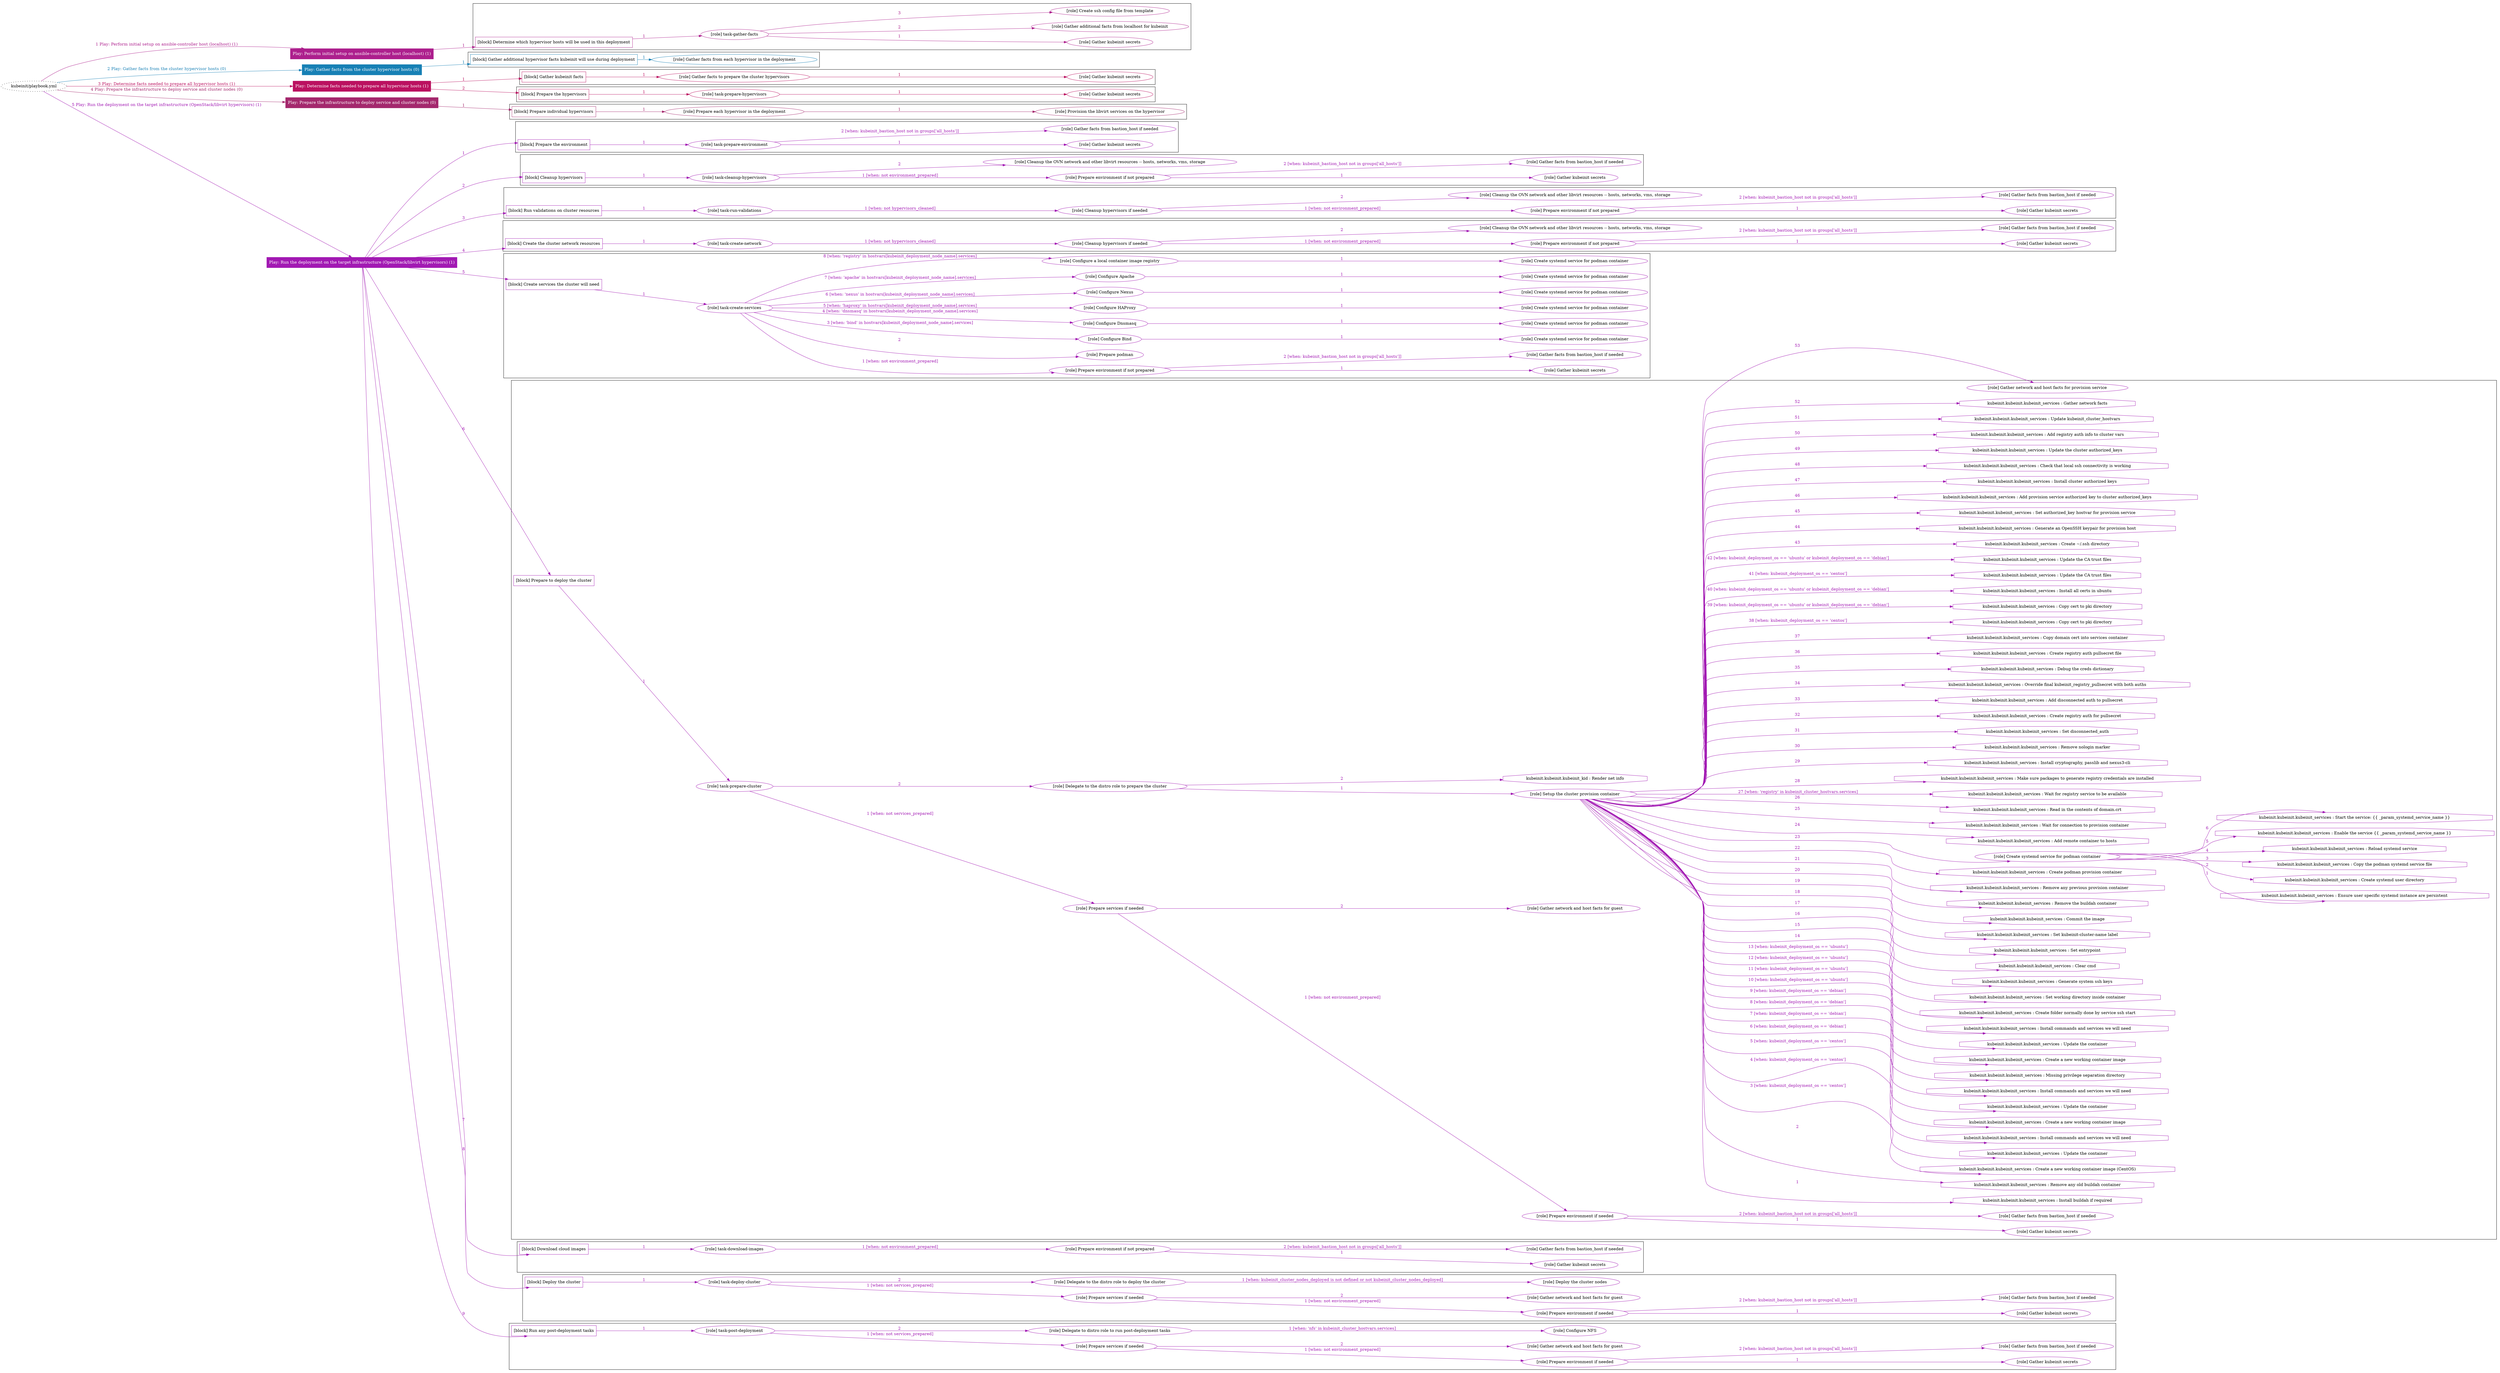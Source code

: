digraph {
	graph [concentrate=true ordering=in rankdir=LR ratio=fill]
	edge [esep=5 sep=10]
	"kubeinit/playbook.yml" [URL="/home/runner/work/kubeinit/kubeinit/kubeinit/playbook.yml" id=playbook_083b4448 style=dotted]
	"kubeinit/playbook.yml" -> play_041050c4 [label="1 Play: Perform initial setup on ansible-controller host (localhost) (1)" color="#ad1f8d" fontcolor="#ad1f8d" id=edge_play_041050c4 labeltooltip="1 Play: Perform initial setup on ansible-controller host (localhost) (1)" tooltip="1 Play: Perform initial setup on ansible-controller host (localhost) (1)"]
	subgraph "Play: Perform initial setup on ansible-controller host (localhost) (1)" {
		play_041050c4 [label="Play: Perform initial setup on ansible-controller host (localhost) (1)" URL="/home/runner/work/kubeinit/kubeinit/kubeinit/playbook.yml" color="#ad1f8d" fontcolor="#ffffff" id=play_041050c4 shape=box style=filled tooltip=localhost]
		play_041050c4 -> block_c81a8ce9 [label=1 color="#ad1f8d" fontcolor="#ad1f8d" id=edge_block_c81a8ce9 labeltooltip=1 tooltip=1]
		subgraph cluster_block_c81a8ce9 {
			block_c81a8ce9 [label="[block] Determine which hypervisor hosts will be used in this deployment" URL="/home/runner/work/kubeinit/kubeinit/kubeinit/playbook.yml" color="#ad1f8d" id=block_c81a8ce9 labeltooltip="Determine which hypervisor hosts will be used in this deployment" shape=box tooltip="Determine which hypervisor hosts will be used in this deployment"]
			block_c81a8ce9 -> role_a533d895 [label="1 " color="#ad1f8d" fontcolor="#ad1f8d" id=edge_role_a533d895 labeltooltip="1 " tooltip="1 "]
			subgraph "task-gather-facts" {
				role_a533d895 [label="[role] task-gather-facts" URL="/home/runner/work/kubeinit/kubeinit/kubeinit/playbook.yml" color="#ad1f8d" id=role_a533d895 tooltip="task-gather-facts"]
				role_a533d895 -> role_3ee25bb5 [label="1 " color="#ad1f8d" fontcolor="#ad1f8d" id=edge_role_3ee25bb5 labeltooltip="1 " tooltip="1 "]
				subgraph "Gather kubeinit secrets" {
					role_3ee25bb5 [label="[role] Gather kubeinit secrets" URL="/home/runner/.ansible/collections/ansible_collections/kubeinit/kubeinit/roles/kubeinit_prepare/tasks/build_hypervisors_group.yml" color="#ad1f8d" id=role_3ee25bb5 tooltip="Gather kubeinit secrets"]
				}
				role_a533d895 -> role_3ef3eda5 [label="2 " color="#ad1f8d" fontcolor="#ad1f8d" id=edge_role_3ef3eda5 labeltooltip="2 " tooltip="2 "]
				subgraph "Gather additional facts from localhost for kubeinit" {
					role_3ef3eda5 [label="[role] Gather additional facts from localhost for kubeinit" URL="/home/runner/.ansible/collections/ansible_collections/kubeinit/kubeinit/roles/kubeinit_prepare/tasks/build_hypervisors_group.yml" color="#ad1f8d" id=role_3ef3eda5 tooltip="Gather additional facts from localhost for kubeinit"]
				}
				role_a533d895 -> role_f46038a7 [label="3 " color="#ad1f8d" fontcolor="#ad1f8d" id=edge_role_f46038a7 labeltooltip="3 " tooltip="3 "]
				subgraph "Create ssh config file from template" {
					role_f46038a7 [label="[role] Create ssh config file from template" URL="/home/runner/.ansible/collections/ansible_collections/kubeinit/kubeinit/roles/kubeinit_prepare/tasks/build_hypervisors_group.yml" color="#ad1f8d" id=role_f46038a7 tooltip="Create ssh config file from template"]
				}
			}
		}
	}
	"kubeinit/playbook.yml" -> play_4070718e [label="2 Play: Gather facts from the cluster hypervisor hosts (0)" color="#1780b5" fontcolor="#1780b5" id=edge_play_4070718e labeltooltip="2 Play: Gather facts from the cluster hypervisor hosts (0)" tooltip="2 Play: Gather facts from the cluster hypervisor hosts (0)"]
	subgraph "Play: Gather facts from the cluster hypervisor hosts (0)" {
		play_4070718e [label="Play: Gather facts from the cluster hypervisor hosts (0)" URL="/home/runner/work/kubeinit/kubeinit/kubeinit/playbook.yml" color="#1780b5" fontcolor="#ffffff" id=play_4070718e shape=box style=filled tooltip="Play: Gather facts from the cluster hypervisor hosts (0)"]
		play_4070718e -> block_5e87cfe9 [label=1 color="#1780b5" fontcolor="#1780b5" id=edge_block_5e87cfe9 labeltooltip=1 tooltip=1]
		subgraph cluster_block_5e87cfe9 {
			block_5e87cfe9 [label="[block] Gather additional hypervisor facts kubeinit will use during deployment" URL="/home/runner/work/kubeinit/kubeinit/kubeinit/playbook.yml" color="#1780b5" id=block_5e87cfe9 labeltooltip="Gather additional hypervisor facts kubeinit will use during deployment" shape=box tooltip="Gather additional hypervisor facts kubeinit will use during deployment"]
			block_5e87cfe9 -> role_27861eba [label="1 " color="#1780b5" fontcolor="#1780b5" id=edge_role_27861eba labeltooltip="1 " tooltip="1 "]
			subgraph "Gather facts from each hypervisor in the deployment" {
				role_27861eba [label="[role] Gather facts from each hypervisor in the deployment" URL="/home/runner/work/kubeinit/kubeinit/kubeinit/playbook.yml" color="#1780b5" id=role_27861eba tooltip="Gather facts from each hypervisor in the deployment"]
			}
		}
	}
	"kubeinit/playbook.yml" -> play_e3a5c611 [label="3 Play: Determine facts needed to prepare all hypervisor hosts (1)" color="#bb1160" fontcolor="#bb1160" id=edge_play_e3a5c611 labeltooltip="3 Play: Determine facts needed to prepare all hypervisor hosts (1)" tooltip="3 Play: Determine facts needed to prepare all hypervisor hosts (1)"]
	subgraph "Play: Determine facts needed to prepare all hypervisor hosts (1)" {
		play_e3a5c611 [label="Play: Determine facts needed to prepare all hypervisor hosts (1)" URL="/home/runner/work/kubeinit/kubeinit/kubeinit/playbook.yml" color="#bb1160" fontcolor="#ffffff" id=play_e3a5c611 shape=box style=filled tooltip=localhost]
		play_e3a5c611 -> block_77fa505e [label=1 color="#bb1160" fontcolor="#bb1160" id=edge_block_77fa505e labeltooltip=1 tooltip=1]
		subgraph cluster_block_77fa505e {
			block_77fa505e [label="[block] Gather kubeinit facts" URL="/home/runner/work/kubeinit/kubeinit/kubeinit/playbook.yml" color="#bb1160" id=block_77fa505e labeltooltip="Gather kubeinit facts" shape=box tooltip="Gather kubeinit facts"]
			block_77fa505e -> role_b54eca72 [label="1 " color="#bb1160" fontcolor="#bb1160" id=edge_role_b54eca72 labeltooltip="1 " tooltip="1 "]
			subgraph "Gather facts to prepare the cluster hypervisors" {
				role_b54eca72 [label="[role] Gather facts to prepare the cluster hypervisors" URL="/home/runner/work/kubeinit/kubeinit/kubeinit/playbook.yml" color="#bb1160" id=role_b54eca72 tooltip="Gather facts to prepare the cluster hypervisors"]
				role_b54eca72 -> role_c6d95a07 [label="1 " color="#bb1160" fontcolor="#bb1160" id=edge_role_c6d95a07 labeltooltip="1 " tooltip="1 "]
				subgraph "Gather kubeinit secrets" {
					role_c6d95a07 [label="[role] Gather kubeinit secrets" URL="/home/runner/.ansible/collections/ansible_collections/kubeinit/kubeinit/roles/kubeinit_prepare/tasks/gather_kubeinit_facts.yml" color="#bb1160" id=role_c6d95a07 tooltip="Gather kubeinit secrets"]
				}
			}
		}
		play_e3a5c611 -> block_454b959d [label=2 color="#bb1160" fontcolor="#bb1160" id=edge_block_454b959d labeltooltip=2 tooltip=2]
		subgraph cluster_block_454b959d {
			block_454b959d [label="[block] Prepare the hypervisors" URL="/home/runner/work/kubeinit/kubeinit/kubeinit/playbook.yml" color="#bb1160" id=block_454b959d labeltooltip="Prepare the hypervisors" shape=box tooltip="Prepare the hypervisors"]
			block_454b959d -> role_a1a1f205 [label="1 " color="#bb1160" fontcolor="#bb1160" id=edge_role_a1a1f205 labeltooltip="1 " tooltip="1 "]
			subgraph "task-prepare-hypervisors" {
				role_a1a1f205 [label="[role] task-prepare-hypervisors" URL="/home/runner/work/kubeinit/kubeinit/kubeinit/playbook.yml" color="#bb1160" id=role_a1a1f205 tooltip="task-prepare-hypervisors"]
				role_a1a1f205 -> role_7c1c19fd [label="1 " color="#bb1160" fontcolor="#bb1160" id=edge_role_7c1c19fd labeltooltip="1 " tooltip="1 "]
				subgraph "Gather kubeinit secrets" {
					role_7c1c19fd [label="[role] Gather kubeinit secrets" URL="/home/runner/.ansible/collections/ansible_collections/kubeinit/kubeinit/roles/kubeinit_prepare/tasks/gather_kubeinit_facts.yml" color="#bb1160" id=role_7c1c19fd tooltip="Gather kubeinit secrets"]
				}
			}
		}
	}
	"kubeinit/playbook.yml" -> play_af7af5ef [label="4 Play: Prepare the infrastructure to deploy service and cluster nodes (0)" color="#a4286d" fontcolor="#a4286d" id=edge_play_af7af5ef labeltooltip="4 Play: Prepare the infrastructure to deploy service and cluster nodes (0)" tooltip="4 Play: Prepare the infrastructure to deploy service and cluster nodes (0)"]
	subgraph "Play: Prepare the infrastructure to deploy service and cluster nodes (0)" {
		play_af7af5ef [label="Play: Prepare the infrastructure to deploy service and cluster nodes (0)" URL="/home/runner/work/kubeinit/kubeinit/kubeinit/playbook.yml" color="#a4286d" fontcolor="#ffffff" id=play_af7af5ef shape=box style=filled tooltip="Play: Prepare the infrastructure to deploy service and cluster nodes (0)"]
		play_af7af5ef -> block_9e83398a [label=1 color="#a4286d" fontcolor="#a4286d" id=edge_block_9e83398a labeltooltip=1 tooltip=1]
		subgraph cluster_block_9e83398a {
			block_9e83398a [label="[block] Prepare individual hypervisors" URL="/home/runner/work/kubeinit/kubeinit/kubeinit/playbook.yml" color="#a4286d" id=block_9e83398a labeltooltip="Prepare individual hypervisors" shape=box tooltip="Prepare individual hypervisors"]
			block_9e83398a -> role_94291ba6 [label="1 " color="#a4286d" fontcolor="#a4286d" id=edge_role_94291ba6 labeltooltip="1 " tooltip="1 "]
			subgraph "Prepare each hypervisor in the deployment" {
				role_94291ba6 [label="[role] Prepare each hypervisor in the deployment" URL="/home/runner/work/kubeinit/kubeinit/kubeinit/playbook.yml" color="#a4286d" id=role_94291ba6 tooltip="Prepare each hypervisor in the deployment"]
				role_94291ba6 -> role_3a9a2d60 [label="1 " color="#a4286d" fontcolor="#a4286d" id=edge_role_3a9a2d60 labeltooltip="1 " tooltip="1 "]
				subgraph "Provision the libvirt services on the hypervisor" {
					role_3a9a2d60 [label="[role] Provision the libvirt services on the hypervisor" URL="/home/runner/.ansible/collections/ansible_collections/kubeinit/kubeinit/roles/kubeinit_prepare/tasks/prepare_hypervisor.yml" color="#a4286d" id=role_3a9a2d60 tooltip="Provision the libvirt services on the hypervisor"]
				}
			}
		}
	}
	"kubeinit/playbook.yml" -> play_cbed68a8 [label="5 Play: Run the deployment on the target infrastructure (OpenStack/libvirt hypervisors) (1)" color="#a219b3" fontcolor="#a219b3" id=edge_play_cbed68a8 labeltooltip="5 Play: Run the deployment on the target infrastructure (OpenStack/libvirt hypervisors) (1)" tooltip="5 Play: Run the deployment on the target infrastructure (OpenStack/libvirt hypervisors) (1)"]
	subgraph "Play: Run the deployment on the target infrastructure (OpenStack/libvirt hypervisors) (1)" {
		play_cbed68a8 [label="Play: Run the deployment on the target infrastructure (OpenStack/libvirt hypervisors) (1)" URL="/home/runner/work/kubeinit/kubeinit/kubeinit/playbook.yml" color="#a219b3" fontcolor="#ffffff" id=play_cbed68a8 shape=box style=filled tooltip=localhost]
		play_cbed68a8 -> block_706ac4e1 [label=1 color="#a219b3" fontcolor="#a219b3" id=edge_block_706ac4e1 labeltooltip=1 tooltip=1]
		subgraph cluster_block_706ac4e1 {
			block_706ac4e1 [label="[block] Prepare the environment" URL="/home/runner/work/kubeinit/kubeinit/kubeinit/playbook.yml" color="#a219b3" id=block_706ac4e1 labeltooltip="Prepare the environment" shape=box tooltip="Prepare the environment"]
			block_706ac4e1 -> role_f00ff289 [label="1 " color="#a219b3" fontcolor="#a219b3" id=edge_role_f00ff289 labeltooltip="1 " tooltip="1 "]
			subgraph "task-prepare-environment" {
				role_f00ff289 [label="[role] task-prepare-environment" URL="/home/runner/work/kubeinit/kubeinit/kubeinit/playbook.yml" color="#a219b3" id=role_f00ff289 tooltip="task-prepare-environment"]
				role_f00ff289 -> role_75367935 [label="1 " color="#a219b3" fontcolor="#a219b3" id=edge_role_75367935 labeltooltip="1 " tooltip="1 "]
				subgraph "Gather kubeinit secrets" {
					role_75367935 [label="[role] Gather kubeinit secrets" URL="/home/runner/.ansible/collections/ansible_collections/kubeinit/kubeinit/roles/kubeinit_prepare/tasks/gather_kubeinit_facts.yml" color="#a219b3" id=role_75367935 tooltip="Gather kubeinit secrets"]
				}
				role_f00ff289 -> role_78b46367 [label="2 [when: kubeinit_bastion_host not in groups['all_hosts']]" color="#a219b3" fontcolor="#a219b3" id=edge_role_78b46367 labeltooltip="2 [when: kubeinit_bastion_host not in groups['all_hosts']]" tooltip="2 [when: kubeinit_bastion_host not in groups['all_hosts']]"]
				subgraph "Gather facts from bastion_host if needed" {
					role_78b46367 [label="[role] Gather facts from bastion_host if needed" URL="/home/runner/.ansible/collections/ansible_collections/kubeinit/kubeinit/roles/kubeinit_prepare/tasks/main.yml" color="#a219b3" id=role_78b46367 tooltip="Gather facts from bastion_host if needed"]
				}
			}
		}
		play_cbed68a8 -> block_a4fc98d7 [label=2 color="#a219b3" fontcolor="#a219b3" id=edge_block_a4fc98d7 labeltooltip=2 tooltip=2]
		subgraph cluster_block_a4fc98d7 {
			block_a4fc98d7 [label="[block] Cleanup hypervisors" URL="/home/runner/work/kubeinit/kubeinit/kubeinit/playbook.yml" color="#a219b3" id=block_a4fc98d7 labeltooltip="Cleanup hypervisors" shape=box tooltip="Cleanup hypervisors"]
			block_a4fc98d7 -> role_645a12b0 [label="1 " color="#a219b3" fontcolor="#a219b3" id=edge_role_645a12b0 labeltooltip="1 " tooltip="1 "]
			subgraph "task-cleanup-hypervisors" {
				role_645a12b0 [label="[role] task-cleanup-hypervisors" URL="/home/runner/work/kubeinit/kubeinit/kubeinit/playbook.yml" color="#a219b3" id=role_645a12b0 tooltip="task-cleanup-hypervisors"]
				role_645a12b0 -> role_b02a68a6 [label="1 [when: not environment_prepared]" color="#a219b3" fontcolor="#a219b3" id=edge_role_b02a68a6 labeltooltip="1 [when: not environment_prepared]" tooltip="1 [when: not environment_prepared]"]
				subgraph "Prepare environment if not prepared" {
					role_b02a68a6 [label="[role] Prepare environment if not prepared" URL="/home/runner/.ansible/collections/ansible_collections/kubeinit/kubeinit/roles/kubeinit_libvirt/tasks/cleanup_hypervisors.yml" color="#a219b3" id=role_b02a68a6 tooltip="Prepare environment if not prepared"]
					role_b02a68a6 -> role_ea3be017 [label="1 " color="#a219b3" fontcolor="#a219b3" id=edge_role_ea3be017 labeltooltip="1 " tooltip="1 "]
					subgraph "Gather kubeinit secrets" {
						role_ea3be017 [label="[role] Gather kubeinit secrets" URL="/home/runner/.ansible/collections/ansible_collections/kubeinit/kubeinit/roles/kubeinit_prepare/tasks/gather_kubeinit_facts.yml" color="#a219b3" id=role_ea3be017 tooltip="Gather kubeinit secrets"]
					}
					role_b02a68a6 -> role_2123a323 [label="2 [when: kubeinit_bastion_host not in groups['all_hosts']]" color="#a219b3" fontcolor="#a219b3" id=edge_role_2123a323 labeltooltip="2 [when: kubeinit_bastion_host not in groups['all_hosts']]" tooltip="2 [when: kubeinit_bastion_host not in groups['all_hosts']]"]
					subgraph "Gather facts from bastion_host if needed" {
						role_2123a323 [label="[role] Gather facts from bastion_host if needed" URL="/home/runner/.ansible/collections/ansible_collections/kubeinit/kubeinit/roles/kubeinit_prepare/tasks/main.yml" color="#a219b3" id=role_2123a323 tooltip="Gather facts from bastion_host if needed"]
					}
				}
				role_645a12b0 -> role_b516db03 [label="2 " color="#a219b3" fontcolor="#a219b3" id=edge_role_b516db03 labeltooltip="2 " tooltip="2 "]
				subgraph "Cleanup the OVN network and other libvirt resources -- hosts, networks, vms, storage" {
					role_b516db03 [label="[role] Cleanup the OVN network and other libvirt resources -- hosts, networks, vms, storage" URL="/home/runner/.ansible/collections/ansible_collections/kubeinit/kubeinit/roles/kubeinit_libvirt/tasks/cleanup_hypervisors.yml" color="#a219b3" id=role_b516db03 tooltip="Cleanup the OVN network and other libvirt resources -- hosts, networks, vms, storage"]
				}
			}
		}
		play_cbed68a8 -> block_cd3f38ed [label=3 color="#a219b3" fontcolor="#a219b3" id=edge_block_cd3f38ed labeltooltip=3 tooltip=3]
		subgraph cluster_block_cd3f38ed {
			block_cd3f38ed [label="[block] Run validations on cluster resources" URL="/home/runner/work/kubeinit/kubeinit/kubeinit/playbook.yml" color="#a219b3" id=block_cd3f38ed labeltooltip="Run validations on cluster resources" shape=box tooltip="Run validations on cluster resources"]
			block_cd3f38ed -> role_f091cf81 [label="1 " color="#a219b3" fontcolor="#a219b3" id=edge_role_f091cf81 labeltooltip="1 " tooltip="1 "]
			subgraph "task-run-validations" {
				role_f091cf81 [label="[role] task-run-validations" URL="/home/runner/work/kubeinit/kubeinit/kubeinit/playbook.yml" color="#a219b3" id=role_f091cf81 tooltip="task-run-validations"]
				role_f091cf81 -> role_46183688 [label="1 [when: not hypervisors_cleaned]" color="#a219b3" fontcolor="#a219b3" id=edge_role_46183688 labeltooltip="1 [when: not hypervisors_cleaned]" tooltip="1 [when: not hypervisors_cleaned]"]
				subgraph "Cleanup hypervisors if needed" {
					role_46183688 [label="[role] Cleanup hypervisors if needed" URL="/home/runner/.ansible/collections/ansible_collections/kubeinit/kubeinit/roles/kubeinit_validations/tasks/main.yml" color="#a219b3" id=role_46183688 tooltip="Cleanup hypervisors if needed"]
					role_46183688 -> role_437f1c61 [label="1 [when: not environment_prepared]" color="#a219b3" fontcolor="#a219b3" id=edge_role_437f1c61 labeltooltip="1 [when: not environment_prepared]" tooltip="1 [when: not environment_prepared]"]
					subgraph "Prepare environment if not prepared" {
						role_437f1c61 [label="[role] Prepare environment if not prepared" URL="/home/runner/.ansible/collections/ansible_collections/kubeinit/kubeinit/roles/kubeinit_libvirt/tasks/cleanup_hypervisors.yml" color="#a219b3" id=role_437f1c61 tooltip="Prepare environment if not prepared"]
						role_437f1c61 -> role_cfbbb0c9 [label="1 " color="#a219b3" fontcolor="#a219b3" id=edge_role_cfbbb0c9 labeltooltip="1 " tooltip="1 "]
						subgraph "Gather kubeinit secrets" {
							role_cfbbb0c9 [label="[role] Gather kubeinit secrets" URL="/home/runner/.ansible/collections/ansible_collections/kubeinit/kubeinit/roles/kubeinit_prepare/tasks/gather_kubeinit_facts.yml" color="#a219b3" id=role_cfbbb0c9 tooltip="Gather kubeinit secrets"]
						}
						role_437f1c61 -> role_3b30b348 [label="2 [when: kubeinit_bastion_host not in groups['all_hosts']]" color="#a219b3" fontcolor="#a219b3" id=edge_role_3b30b348 labeltooltip="2 [when: kubeinit_bastion_host not in groups['all_hosts']]" tooltip="2 [when: kubeinit_bastion_host not in groups['all_hosts']]"]
						subgraph "Gather facts from bastion_host if needed" {
							role_3b30b348 [label="[role] Gather facts from bastion_host if needed" URL="/home/runner/.ansible/collections/ansible_collections/kubeinit/kubeinit/roles/kubeinit_prepare/tasks/main.yml" color="#a219b3" id=role_3b30b348 tooltip="Gather facts from bastion_host if needed"]
						}
					}
					role_46183688 -> role_083803e1 [label="2 " color="#a219b3" fontcolor="#a219b3" id=edge_role_083803e1 labeltooltip="2 " tooltip="2 "]
					subgraph "Cleanup the OVN network and other libvirt resources -- hosts, networks, vms, storage" {
						role_083803e1 [label="[role] Cleanup the OVN network and other libvirt resources -- hosts, networks, vms, storage" URL="/home/runner/.ansible/collections/ansible_collections/kubeinit/kubeinit/roles/kubeinit_libvirt/tasks/cleanup_hypervisors.yml" color="#a219b3" id=role_083803e1 tooltip="Cleanup the OVN network and other libvirt resources -- hosts, networks, vms, storage"]
					}
				}
			}
		}
		play_cbed68a8 -> block_27da85da [label=4 color="#a219b3" fontcolor="#a219b3" id=edge_block_27da85da labeltooltip=4 tooltip=4]
		subgraph cluster_block_27da85da {
			block_27da85da [label="[block] Create the cluster network resources" URL="/home/runner/work/kubeinit/kubeinit/kubeinit/playbook.yml" color="#a219b3" id=block_27da85da labeltooltip="Create the cluster network resources" shape=box tooltip="Create the cluster network resources"]
			block_27da85da -> role_dd1564fb [label="1 " color="#a219b3" fontcolor="#a219b3" id=edge_role_dd1564fb labeltooltip="1 " tooltip="1 "]
			subgraph "task-create-network" {
				role_dd1564fb [label="[role] task-create-network" URL="/home/runner/work/kubeinit/kubeinit/kubeinit/playbook.yml" color="#a219b3" id=role_dd1564fb tooltip="task-create-network"]
				role_dd1564fb -> role_f5853368 [label="1 [when: not hypervisors_cleaned]" color="#a219b3" fontcolor="#a219b3" id=edge_role_f5853368 labeltooltip="1 [when: not hypervisors_cleaned]" tooltip="1 [when: not hypervisors_cleaned]"]
				subgraph "Cleanup hypervisors if needed" {
					role_f5853368 [label="[role] Cleanup hypervisors if needed" URL="/home/runner/.ansible/collections/ansible_collections/kubeinit/kubeinit/roles/kubeinit_libvirt/tasks/create_network.yml" color="#a219b3" id=role_f5853368 tooltip="Cleanup hypervisors if needed"]
					role_f5853368 -> role_af775b9f [label="1 [when: not environment_prepared]" color="#a219b3" fontcolor="#a219b3" id=edge_role_af775b9f labeltooltip="1 [when: not environment_prepared]" tooltip="1 [when: not environment_prepared]"]
					subgraph "Prepare environment if not prepared" {
						role_af775b9f [label="[role] Prepare environment if not prepared" URL="/home/runner/.ansible/collections/ansible_collections/kubeinit/kubeinit/roles/kubeinit_libvirt/tasks/cleanup_hypervisors.yml" color="#a219b3" id=role_af775b9f tooltip="Prepare environment if not prepared"]
						role_af775b9f -> role_e19cdddb [label="1 " color="#a219b3" fontcolor="#a219b3" id=edge_role_e19cdddb labeltooltip="1 " tooltip="1 "]
						subgraph "Gather kubeinit secrets" {
							role_e19cdddb [label="[role] Gather kubeinit secrets" URL="/home/runner/.ansible/collections/ansible_collections/kubeinit/kubeinit/roles/kubeinit_prepare/tasks/gather_kubeinit_facts.yml" color="#a219b3" id=role_e19cdddb tooltip="Gather kubeinit secrets"]
						}
						role_af775b9f -> role_32dd4987 [label="2 [when: kubeinit_bastion_host not in groups['all_hosts']]" color="#a219b3" fontcolor="#a219b3" id=edge_role_32dd4987 labeltooltip="2 [when: kubeinit_bastion_host not in groups['all_hosts']]" tooltip="2 [when: kubeinit_bastion_host not in groups['all_hosts']]"]
						subgraph "Gather facts from bastion_host if needed" {
							role_32dd4987 [label="[role] Gather facts from bastion_host if needed" URL="/home/runner/.ansible/collections/ansible_collections/kubeinit/kubeinit/roles/kubeinit_prepare/tasks/main.yml" color="#a219b3" id=role_32dd4987 tooltip="Gather facts from bastion_host if needed"]
						}
					}
					role_f5853368 -> role_1537bc65 [label="2 " color="#a219b3" fontcolor="#a219b3" id=edge_role_1537bc65 labeltooltip="2 " tooltip="2 "]
					subgraph "Cleanup the OVN network and other libvirt resources -- hosts, networks, vms, storage" {
						role_1537bc65 [label="[role] Cleanup the OVN network and other libvirt resources -- hosts, networks, vms, storage" URL="/home/runner/.ansible/collections/ansible_collections/kubeinit/kubeinit/roles/kubeinit_libvirt/tasks/cleanup_hypervisors.yml" color="#a219b3" id=role_1537bc65 tooltip="Cleanup the OVN network and other libvirt resources -- hosts, networks, vms, storage"]
					}
				}
			}
		}
		play_cbed68a8 -> block_1cbfb359 [label=5 color="#a219b3" fontcolor="#a219b3" id=edge_block_1cbfb359 labeltooltip=5 tooltip=5]
		subgraph cluster_block_1cbfb359 {
			block_1cbfb359 [label="[block] Create services the cluster will need" URL="/home/runner/work/kubeinit/kubeinit/kubeinit/playbook.yml" color="#a219b3" id=block_1cbfb359 labeltooltip="Create services the cluster will need" shape=box tooltip="Create services the cluster will need"]
			block_1cbfb359 -> role_0cbbcfce [label="1 " color="#a219b3" fontcolor="#a219b3" id=edge_role_0cbbcfce labeltooltip="1 " tooltip="1 "]
			subgraph "task-create-services" {
				role_0cbbcfce [label="[role] task-create-services" URL="/home/runner/work/kubeinit/kubeinit/kubeinit/playbook.yml" color="#a219b3" id=role_0cbbcfce tooltip="task-create-services"]
				role_0cbbcfce -> role_7b258bcb [label="1 [when: not environment_prepared]" color="#a219b3" fontcolor="#a219b3" id=edge_role_7b258bcb labeltooltip="1 [when: not environment_prepared]" tooltip="1 [when: not environment_prepared]"]
				subgraph "Prepare environment if not prepared" {
					role_7b258bcb [label="[role] Prepare environment if not prepared" URL="/home/runner/.ansible/collections/ansible_collections/kubeinit/kubeinit/roles/kubeinit_services/tasks/main.yml" color="#a219b3" id=role_7b258bcb tooltip="Prepare environment if not prepared"]
					role_7b258bcb -> role_b7888a00 [label="1 " color="#a219b3" fontcolor="#a219b3" id=edge_role_b7888a00 labeltooltip="1 " tooltip="1 "]
					subgraph "Gather kubeinit secrets" {
						role_b7888a00 [label="[role] Gather kubeinit secrets" URL="/home/runner/.ansible/collections/ansible_collections/kubeinit/kubeinit/roles/kubeinit_prepare/tasks/gather_kubeinit_facts.yml" color="#a219b3" id=role_b7888a00 tooltip="Gather kubeinit secrets"]
					}
					role_7b258bcb -> role_3534eacc [label="2 [when: kubeinit_bastion_host not in groups['all_hosts']]" color="#a219b3" fontcolor="#a219b3" id=edge_role_3534eacc labeltooltip="2 [when: kubeinit_bastion_host not in groups['all_hosts']]" tooltip="2 [when: kubeinit_bastion_host not in groups['all_hosts']]"]
					subgraph "Gather facts from bastion_host if needed" {
						role_3534eacc [label="[role] Gather facts from bastion_host if needed" URL="/home/runner/.ansible/collections/ansible_collections/kubeinit/kubeinit/roles/kubeinit_prepare/tasks/main.yml" color="#a219b3" id=role_3534eacc tooltip="Gather facts from bastion_host if needed"]
					}
				}
				role_0cbbcfce -> role_629bc84a [label="2 " color="#a219b3" fontcolor="#a219b3" id=edge_role_629bc84a labeltooltip="2 " tooltip="2 "]
				subgraph "Prepare podman" {
					role_629bc84a [label="[role] Prepare podman" URL="/home/runner/.ansible/collections/ansible_collections/kubeinit/kubeinit/roles/kubeinit_services/tasks/00_create_service_pod.yml" color="#a219b3" id=role_629bc84a tooltip="Prepare podman"]
				}
				role_0cbbcfce -> role_4fe6cb4d [label="3 [when: 'bind' in hostvars[kubeinit_deployment_node_name].services]" color="#a219b3" fontcolor="#a219b3" id=edge_role_4fe6cb4d labeltooltip="3 [when: 'bind' in hostvars[kubeinit_deployment_node_name].services]" tooltip="3 [when: 'bind' in hostvars[kubeinit_deployment_node_name].services]"]
				subgraph "Configure Bind" {
					role_4fe6cb4d [label="[role] Configure Bind" URL="/home/runner/.ansible/collections/ansible_collections/kubeinit/kubeinit/roles/kubeinit_services/tasks/start_services_containers.yml" color="#a219b3" id=role_4fe6cb4d tooltip="Configure Bind"]
					role_4fe6cb4d -> role_9608c9a8 [label="1 " color="#a219b3" fontcolor="#a219b3" id=edge_role_9608c9a8 labeltooltip="1 " tooltip="1 "]
					subgraph "Create systemd service for podman container" {
						role_9608c9a8 [label="[role] Create systemd service for podman container" URL="/home/runner/.ansible/collections/ansible_collections/kubeinit/kubeinit/roles/kubeinit_bind/tasks/main.yml" color="#a219b3" id=role_9608c9a8 tooltip="Create systemd service for podman container"]
					}
				}
				role_0cbbcfce -> role_e127b828 [label="4 [when: 'dnsmasq' in hostvars[kubeinit_deployment_node_name].services]" color="#a219b3" fontcolor="#a219b3" id=edge_role_e127b828 labeltooltip="4 [when: 'dnsmasq' in hostvars[kubeinit_deployment_node_name].services]" tooltip="4 [when: 'dnsmasq' in hostvars[kubeinit_deployment_node_name].services]"]
				subgraph "Configure Dnsmasq" {
					role_e127b828 [label="[role] Configure Dnsmasq" URL="/home/runner/.ansible/collections/ansible_collections/kubeinit/kubeinit/roles/kubeinit_services/tasks/start_services_containers.yml" color="#a219b3" id=role_e127b828 tooltip="Configure Dnsmasq"]
					role_e127b828 -> role_3d7b080f [label="1 " color="#a219b3" fontcolor="#a219b3" id=edge_role_3d7b080f labeltooltip="1 " tooltip="1 "]
					subgraph "Create systemd service for podman container" {
						role_3d7b080f [label="[role] Create systemd service for podman container" URL="/home/runner/.ansible/collections/ansible_collections/kubeinit/kubeinit/roles/kubeinit_dnsmasq/tasks/main.yml" color="#a219b3" id=role_3d7b080f tooltip="Create systemd service for podman container"]
					}
				}
				role_0cbbcfce -> role_ec50dcd8 [label="5 [when: 'haproxy' in hostvars[kubeinit_deployment_node_name].services]" color="#a219b3" fontcolor="#a219b3" id=edge_role_ec50dcd8 labeltooltip="5 [when: 'haproxy' in hostvars[kubeinit_deployment_node_name].services]" tooltip="5 [when: 'haproxy' in hostvars[kubeinit_deployment_node_name].services]"]
				subgraph "Configure HAProxy" {
					role_ec50dcd8 [label="[role] Configure HAProxy" URL="/home/runner/.ansible/collections/ansible_collections/kubeinit/kubeinit/roles/kubeinit_services/tasks/start_services_containers.yml" color="#a219b3" id=role_ec50dcd8 tooltip="Configure HAProxy"]
					role_ec50dcd8 -> role_482ce755 [label="1 " color="#a219b3" fontcolor="#a219b3" id=edge_role_482ce755 labeltooltip="1 " tooltip="1 "]
					subgraph "Create systemd service for podman container" {
						role_482ce755 [label="[role] Create systemd service for podman container" URL="/home/runner/.ansible/collections/ansible_collections/kubeinit/kubeinit/roles/kubeinit_haproxy/tasks/main.yml" color="#a219b3" id=role_482ce755 tooltip="Create systemd service for podman container"]
					}
				}
				role_0cbbcfce -> role_6511d47e [label="6 [when: 'nexus' in hostvars[kubeinit_deployment_node_name].services]" color="#a219b3" fontcolor="#a219b3" id=edge_role_6511d47e labeltooltip="6 [when: 'nexus' in hostvars[kubeinit_deployment_node_name].services]" tooltip="6 [when: 'nexus' in hostvars[kubeinit_deployment_node_name].services]"]
				subgraph "Configure Nexus" {
					role_6511d47e [label="[role] Configure Nexus" URL="/home/runner/.ansible/collections/ansible_collections/kubeinit/kubeinit/roles/kubeinit_services/tasks/start_services_containers.yml" color="#a219b3" id=role_6511d47e tooltip="Configure Nexus"]
					role_6511d47e -> role_21a9ea05 [label="1 " color="#a219b3" fontcolor="#a219b3" id=edge_role_21a9ea05 labeltooltip="1 " tooltip="1 "]
					subgraph "Create systemd service for podman container" {
						role_21a9ea05 [label="[role] Create systemd service for podman container" URL="/home/runner/.ansible/collections/ansible_collections/kubeinit/kubeinit/roles/kubeinit_nexus/tasks/main.yml" color="#a219b3" id=role_21a9ea05 tooltip="Create systemd service for podman container"]
					}
				}
				role_0cbbcfce -> role_55b5662c [label="7 [when: 'apache' in hostvars[kubeinit_deployment_node_name].services]" color="#a219b3" fontcolor="#a219b3" id=edge_role_55b5662c labeltooltip="7 [when: 'apache' in hostvars[kubeinit_deployment_node_name].services]" tooltip="7 [when: 'apache' in hostvars[kubeinit_deployment_node_name].services]"]
				subgraph "Configure Apache" {
					role_55b5662c [label="[role] Configure Apache" URL="/home/runner/.ansible/collections/ansible_collections/kubeinit/kubeinit/roles/kubeinit_services/tasks/start_services_containers.yml" color="#a219b3" id=role_55b5662c tooltip="Configure Apache"]
					role_55b5662c -> role_cc13911f [label="1 " color="#a219b3" fontcolor="#a219b3" id=edge_role_cc13911f labeltooltip="1 " tooltip="1 "]
					subgraph "Create systemd service for podman container" {
						role_cc13911f [label="[role] Create systemd service for podman container" URL="/home/runner/.ansible/collections/ansible_collections/kubeinit/kubeinit/roles/kubeinit_apache/tasks/main.yml" color="#a219b3" id=role_cc13911f tooltip="Create systemd service for podman container"]
					}
				}
				role_0cbbcfce -> role_25ab9925 [label="8 [when: 'registry' in hostvars[kubeinit_deployment_node_name].services]" color="#a219b3" fontcolor="#a219b3" id=edge_role_25ab9925 labeltooltip="8 [when: 'registry' in hostvars[kubeinit_deployment_node_name].services]" tooltip="8 [when: 'registry' in hostvars[kubeinit_deployment_node_name].services]"]
				subgraph "Configure a local container image registry" {
					role_25ab9925 [label="[role] Configure a local container image registry" URL="/home/runner/.ansible/collections/ansible_collections/kubeinit/kubeinit/roles/kubeinit_services/tasks/start_services_containers.yml" color="#a219b3" id=role_25ab9925 tooltip="Configure a local container image registry"]
					role_25ab9925 -> role_17c5882f [label="1 " color="#a219b3" fontcolor="#a219b3" id=edge_role_17c5882f labeltooltip="1 " tooltip="1 "]
					subgraph "Create systemd service for podman container" {
						role_17c5882f [label="[role] Create systemd service for podman container" URL="/home/runner/.ansible/collections/ansible_collections/kubeinit/kubeinit/roles/kubeinit_registry/tasks/main.yml" color="#a219b3" id=role_17c5882f tooltip="Create systemd service for podman container"]
					}
				}
			}
		}
		play_cbed68a8 -> block_c1760dda [label=6 color="#a219b3" fontcolor="#a219b3" id=edge_block_c1760dda labeltooltip=6 tooltip=6]
		subgraph cluster_block_c1760dda {
			block_c1760dda [label="[block] Prepare to deploy the cluster" URL="/home/runner/work/kubeinit/kubeinit/kubeinit/playbook.yml" color="#a219b3" id=block_c1760dda labeltooltip="Prepare to deploy the cluster" shape=box tooltip="Prepare to deploy the cluster"]
			block_c1760dda -> role_fc37a613 [label="1 " color="#a219b3" fontcolor="#a219b3" id=edge_role_fc37a613 labeltooltip="1 " tooltip="1 "]
			subgraph "task-prepare-cluster" {
				role_fc37a613 [label="[role] task-prepare-cluster" URL="/home/runner/work/kubeinit/kubeinit/kubeinit/playbook.yml" color="#a219b3" id=role_fc37a613 tooltip="task-prepare-cluster"]
				role_fc37a613 -> role_e862ff81 [label="1 [when: not services_prepared]" color="#a219b3" fontcolor="#a219b3" id=edge_role_e862ff81 labeltooltip="1 [when: not services_prepared]" tooltip="1 [when: not services_prepared]"]
				subgraph "Prepare services if needed" {
					role_e862ff81 [label="[role] Prepare services if needed" URL="/home/runner/.ansible/collections/ansible_collections/kubeinit/kubeinit/roles/kubeinit_prepare/tasks/prepare_cluster.yml" color="#a219b3" id=role_e862ff81 tooltip="Prepare services if needed"]
					role_e862ff81 -> role_5231921a [label="1 [when: not environment_prepared]" color="#a219b3" fontcolor="#a219b3" id=edge_role_5231921a labeltooltip="1 [when: not environment_prepared]" tooltip="1 [when: not environment_prepared]"]
					subgraph "Prepare environment if needed" {
						role_5231921a [label="[role] Prepare environment if needed" URL="/home/runner/.ansible/collections/ansible_collections/kubeinit/kubeinit/roles/kubeinit_services/tasks/prepare_services.yml" color="#a219b3" id=role_5231921a tooltip="Prepare environment if needed"]
						role_5231921a -> role_a07523d8 [label="1 " color="#a219b3" fontcolor="#a219b3" id=edge_role_a07523d8 labeltooltip="1 " tooltip="1 "]
						subgraph "Gather kubeinit secrets" {
							role_a07523d8 [label="[role] Gather kubeinit secrets" URL="/home/runner/.ansible/collections/ansible_collections/kubeinit/kubeinit/roles/kubeinit_prepare/tasks/gather_kubeinit_facts.yml" color="#a219b3" id=role_a07523d8 tooltip="Gather kubeinit secrets"]
						}
						role_5231921a -> role_263fd673 [label="2 [when: kubeinit_bastion_host not in groups['all_hosts']]" color="#a219b3" fontcolor="#a219b3" id=edge_role_263fd673 labeltooltip="2 [when: kubeinit_bastion_host not in groups['all_hosts']]" tooltip="2 [when: kubeinit_bastion_host not in groups['all_hosts']]"]
						subgraph "Gather facts from bastion_host if needed" {
							role_263fd673 [label="[role] Gather facts from bastion_host if needed" URL="/home/runner/.ansible/collections/ansible_collections/kubeinit/kubeinit/roles/kubeinit_prepare/tasks/main.yml" color="#a219b3" id=role_263fd673 tooltip="Gather facts from bastion_host if needed"]
						}
					}
					role_e862ff81 -> role_0eaa7d29 [label="2 " color="#a219b3" fontcolor="#a219b3" id=edge_role_0eaa7d29 labeltooltip="2 " tooltip="2 "]
					subgraph "Gather network and host facts for guest" {
						role_0eaa7d29 [label="[role] Gather network and host facts for guest" URL="/home/runner/.ansible/collections/ansible_collections/kubeinit/kubeinit/roles/kubeinit_services/tasks/prepare_services.yml" color="#a219b3" id=role_0eaa7d29 tooltip="Gather network and host facts for guest"]
					}
				}
				role_fc37a613 -> role_32829851 [label="2 " color="#a219b3" fontcolor="#a219b3" id=edge_role_32829851 labeltooltip="2 " tooltip="2 "]
				subgraph "Delegate to the distro role to prepare the cluster" {
					role_32829851 [label="[role] Delegate to the distro role to prepare the cluster" URL="/home/runner/.ansible/collections/ansible_collections/kubeinit/kubeinit/roles/kubeinit_prepare/tasks/prepare_cluster.yml" color="#a219b3" id=role_32829851 tooltip="Delegate to the distro role to prepare the cluster"]
					role_32829851 -> role_8053bf28 [label="1 " color="#a219b3" fontcolor="#a219b3" id=edge_role_8053bf28 labeltooltip="1 " tooltip="1 "]
					subgraph "Setup the cluster provision container" {
						role_8053bf28 [label="[role] Setup the cluster provision container" URL="/home/runner/.ansible/collections/ansible_collections/kubeinit/kubeinit/roles/kubeinit_kid/tasks/prepare_cluster.yml" color="#a219b3" id=role_8053bf28 tooltip="Setup the cluster provision container"]
						task_bda92ea4 [label="kubeinit.kubeinit.kubeinit_services : Install buildah if required" URL="/home/runner/.ansible/collections/ansible_collections/kubeinit/kubeinit/roles/kubeinit_services/tasks/create_provision_container.yml" color="#a219b3" id=task_bda92ea4 shape=octagon tooltip="kubeinit.kubeinit.kubeinit_services : Install buildah if required"]
						role_8053bf28 -> task_bda92ea4 [label="1 " color="#a219b3" fontcolor="#a219b3" id=edge_task_bda92ea4 labeltooltip="1 " tooltip="1 "]
						task_551c9005 [label="kubeinit.kubeinit.kubeinit_services : Remove any old buildah container" URL="/home/runner/.ansible/collections/ansible_collections/kubeinit/kubeinit/roles/kubeinit_services/tasks/create_provision_container.yml" color="#a219b3" id=task_551c9005 shape=octagon tooltip="kubeinit.kubeinit.kubeinit_services : Remove any old buildah container"]
						role_8053bf28 -> task_551c9005 [label="2 " color="#a219b3" fontcolor="#a219b3" id=edge_task_551c9005 labeltooltip="2 " tooltip="2 "]
						task_1789a70d [label="kubeinit.kubeinit.kubeinit_services : Create a new working container image (CentOS)" URL="/home/runner/.ansible/collections/ansible_collections/kubeinit/kubeinit/roles/kubeinit_services/tasks/create_provision_container.yml" color="#a219b3" id=task_1789a70d shape=octagon tooltip="kubeinit.kubeinit.kubeinit_services : Create a new working container image (CentOS)"]
						role_8053bf28 -> task_1789a70d [label="3 [when: kubeinit_deployment_os == 'centos']" color="#a219b3" fontcolor="#a219b3" id=edge_task_1789a70d labeltooltip="3 [when: kubeinit_deployment_os == 'centos']" tooltip="3 [when: kubeinit_deployment_os == 'centos']"]
						task_e0e2a14f [label="kubeinit.kubeinit.kubeinit_services : Update the container" URL="/home/runner/.ansible/collections/ansible_collections/kubeinit/kubeinit/roles/kubeinit_services/tasks/create_provision_container.yml" color="#a219b3" id=task_e0e2a14f shape=octagon tooltip="kubeinit.kubeinit.kubeinit_services : Update the container"]
						role_8053bf28 -> task_e0e2a14f [label="4 [when: kubeinit_deployment_os == 'centos']" color="#a219b3" fontcolor="#a219b3" id=edge_task_e0e2a14f labeltooltip="4 [when: kubeinit_deployment_os == 'centos']" tooltip="4 [when: kubeinit_deployment_os == 'centos']"]
						task_63a038f0 [label="kubeinit.kubeinit.kubeinit_services : Install commands and services we will need" URL="/home/runner/.ansible/collections/ansible_collections/kubeinit/kubeinit/roles/kubeinit_services/tasks/create_provision_container.yml" color="#a219b3" id=task_63a038f0 shape=octagon tooltip="kubeinit.kubeinit.kubeinit_services : Install commands and services we will need"]
						role_8053bf28 -> task_63a038f0 [label="5 [when: kubeinit_deployment_os == 'centos']" color="#a219b3" fontcolor="#a219b3" id=edge_task_63a038f0 labeltooltip="5 [when: kubeinit_deployment_os == 'centos']" tooltip="5 [when: kubeinit_deployment_os == 'centos']"]
						task_2fb3b1e4 [label="kubeinit.kubeinit.kubeinit_services : Create a new working container image" URL="/home/runner/.ansible/collections/ansible_collections/kubeinit/kubeinit/roles/kubeinit_services/tasks/create_provision_container.yml" color="#a219b3" id=task_2fb3b1e4 shape=octagon tooltip="kubeinit.kubeinit.kubeinit_services : Create a new working container image"]
						role_8053bf28 -> task_2fb3b1e4 [label="6 [when: kubeinit_deployment_os == 'debian']" color="#a219b3" fontcolor="#a219b3" id=edge_task_2fb3b1e4 labeltooltip="6 [when: kubeinit_deployment_os == 'debian']" tooltip="6 [when: kubeinit_deployment_os == 'debian']"]
						task_5c9528d0 [label="kubeinit.kubeinit.kubeinit_services : Update the container" URL="/home/runner/.ansible/collections/ansible_collections/kubeinit/kubeinit/roles/kubeinit_services/tasks/create_provision_container.yml" color="#a219b3" id=task_5c9528d0 shape=octagon tooltip="kubeinit.kubeinit.kubeinit_services : Update the container"]
						role_8053bf28 -> task_5c9528d0 [label="7 [when: kubeinit_deployment_os == 'debian']" color="#a219b3" fontcolor="#a219b3" id=edge_task_5c9528d0 labeltooltip="7 [when: kubeinit_deployment_os == 'debian']" tooltip="7 [when: kubeinit_deployment_os == 'debian']"]
						task_3fe87175 [label="kubeinit.kubeinit.kubeinit_services : Install commands and services we will need" URL="/home/runner/.ansible/collections/ansible_collections/kubeinit/kubeinit/roles/kubeinit_services/tasks/create_provision_container.yml" color="#a219b3" id=task_3fe87175 shape=octagon tooltip="kubeinit.kubeinit.kubeinit_services : Install commands and services we will need"]
						role_8053bf28 -> task_3fe87175 [label="8 [when: kubeinit_deployment_os == 'debian']" color="#a219b3" fontcolor="#a219b3" id=edge_task_3fe87175 labeltooltip="8 [when: kubeinit_deployment_os == 'debian']" tooltip="8 [when: kubeinit_deployment_os == 'debian']"]
						task_09fc3b43 [label="kubeinit.kubeinit.kubeinit_services : Missing privilege separation directory" URL="/home/runner/.ansible/collections/ansible_collections/kubeinit/kubeinit/roles/kubeinit_services/tasks/create_provision_container.yml" color="#a219b3" id=task_09fc3b43 shape=octagon tooltip="kubeinit.kubeinit.kubeinit_services : Missing privilege separation directory"]
						role_8053bf28 -> task_09fc3b43 [label="9 [when: kubeinit_deployment_os == 'debian']" color="#a219b3" fontcolor="#a219b3" id=edge_task_09fc3b43 labeltooltip="9 [when: kubeinit_deployment_os == 'debian']" tooltip="9 [when: kubeinit_deployment_os == 'debian']"]
						task_c241aa0d [label="kubeinit.kubeinit.kubeinit_services : Create a new working container image" URL="/home/runner/.ansible/collections/ansible_collections/kubeinit/kubeinit/roles/kubeinit_services/tasks/create_provision_container.yml" color="#a219b3" id=task_c241aa0d shape=octagon tooltip="kubeinit.kubeinit.kubeinit_services : Create a new working container image"]
						role_8053bf28 -> task_c241aa0d [label="10 [when: kubeinit_deployment_os == 'ubuntu']" color="#a219b3" fontcolor="#a219b3" id=edge_task_c241aa0d labeltooltip="10 [when: kubeinit_deployment_os == 'ubuntu']" tooltip="10 [when: kubeinit_deployment_os == 'ubuntu']"]
						task_d795e565 [label="kubeinit.kubeinit.kubeinit_services : Update the container" URL="/home/runner/.ansible/collections/ansible_collections/kubeinit/kubeinit/roles/kubeinit_services/tasks/create_provision_container.yml" color="#a219b3" id=task_d795e565 shape=octagon tooltip="kubeinit.kubeinit.kubeinit_services : Update the container"]
						role_8053bf28 -> task_d795e565 [label="11 [when: kubeinit_deployment_os == 'ubuntu']" color="#a219b3" fontcolor="#a219b3" id=edge_task_d795e565 labeltooltip="11 [when: kubeinit_deployment_os == 'ubuntu']" tooltip="11 [when: kubeinit_deployment_os == 'ubuntu']"]
						task_baf6dc2c [label="kubeinit.kubeinit.kubeinit_services : Install commands and services we will need" URL="/home/runner/.ansible/collections/ansible_collections/kubeinit/kubeinit/roles/kubeinit_services/tasks/create_provision_container.yml" color="#a219b3" id=task_baf6dc2c shape=octagon tooltip="kubeinit.kubeinit.kubeinit_services : Install commands and services we will need"]
						role_8053bf28 -> task_baf6dc2c [label="12 [when: kubeinit_deployment_os == 'ubuntu']" color="#a219b3" fontcolor="#a219b3" id=edge_task_baf6dc2c labeltooltip="12 [when: kubeinit_deployment_os == 'ubuntu']" tooltip="12 [when: kubeinit_deployment_os == 'ubuntu']"]
						task_0612a6fc [label="kubeinit.kubeinit.kubeinit_services : Create folder normally done by service ssh start" URL="/home/runner/.ansible/collections/ansible_collections/kubeinit/kubeinit/roles/kubeinit_services/tasks/create_provision_container.yml" color="#a219b3" id=task_0612a6fc shape=octagon tooltip="kubeinit.kubeinit.kubeinit_services : Create folder normally done by service ssh start"]
						role_8053bf28 -> task_0612a6fc [label="13 [when: kubeinit_deployment_os == 'ubuntu']" color="#a219b3" fontcolor="#a219b3" id=edge_task_0612a6fc labeltooltip="13 [when: kubeinit_deployment_os == 'ubuntu']" tooltip="13 [when: kubeinit_deployment_os == 'ubuntu']"]
						task_434be8f9 [label="kubeinit.kubeinit.kubeinit_services : Set working directory inside container" URL="/home/runner/.ansible/collections/ansible_collections/kubeinit/kubeinit/roles/kubeinit_services/tasks/create_provision_container.yml" color="#a219b3" id=task_434be8f9 shape=octagon tooltip="kubeinit.kubeinit.kubeinit_services : Set working directory inside container"]
						role_8053bf28 -> task_434be8f9 [label="14 " color="#a219b3" fontcolor="#a219b3" id=edge_task_434be8f9 labeltooltip="14 " tooltip="14 "]
						task_62dabcf8 [label="kubeinit.kubeinit.kubeinit_services : Generate system ssh keys" URL="/home/runner/.ansible/collections/ansible_collections/kubeinit/kubeinit/roles/kubeinit_services/tasks/create_provision_container.yml" color="#a219b3" id=task_62dabcf8 shape=octagon tooltip="kubeinit.kubeinit.kubeinit_services : Generate system ssh keys"]
						role_8053bf28 -> task_62dabcf8 [label="15 " color="#a219b3" fontcolor="#a219b3" id=edge_task_62dabcf8 labeltooltip="15 " tooltip="15 "]
						task_35397567 [label="kubeinit.kubeinit.kubeinit_services : Clear cmd" URL="/home/runner/.ansible/collections/ansible_collections/kubeinit/kubeinit/roles/kubeinit_services/tasks/create_provision_container.yml" color="#a219b3" id=task_35397567 shape=octagon tooltip="kubeinit.kubeinit.kubeinit_services : Clear cmd"]
						role_8053bf28 -> task_35397567 [label="16 " color="#a219b3" fontcolor="#a219b3" id=edge_task_35397567 labeltooltip="16 " tooltip="16 "]
						task_a4b48531 [label="kubeinit.kubeinit.kubeinit_services : Set entrypoint" URL="/home/runner/.ansible/collections/ansible_collections/kubeinit/kubeinit/roles/kubeinit_services/tasks/create_provision_container.yml" color="#a219b3" id=task_a4b48531 shape=octagon tooltip="kubeinit.kubeinit.kubeinit_services : Set entrypoint"]
						role_8053bf28 -> task_a4b48531 [label="17 " color="#a219b3" fontcolor="#a219b3" id=edge_task_a4b48531 labeltooltip="17 " tooltip="17 "]
						task_f481d619 [label="kubeinit.kubeinit.kubeinit_services : Set kubeinit-cluster-name label" URL="/home/runner/.ansible/collections/ansible_collections/kubeinit/kubeinit/roles/kubeinit_services/tasks/create_provision_container.yml" color="#a219b3" id=task_f481d619 shape=octagon tooltip="kubeinit.kubeinit.kubeinit_services : Set kubeinit-cluster-name label"]
						role_8053bf28 -> task_f481d619 [label="18 " color="#a219b3" fontcolor="#a219b3" id=edge_task_f481d619 labeltooltip="18 " tooltip="18 "]
						task_e1bd401e [label="kubeinit.kubeinit.kubeinit_services : Commit the image" URL="/home/runner/.ansible/collections/ansible_collections/kubeinit/kubeinit/roles/kubeinit_services/tasks/create_provision_container.yml" color="#a219b3" id=task_e1bd401e shape=octagon tooltip="kubeinit.kubeinit.kubeinit_services : Commit the image"]
						role_8053bf28 -> task_e1bd401e [label="19 " color="#a219b3" fontcolor="#a219b3" id=edge_task_e1bd401e labeltooltip="19 " tooltip="19 "]
						task_90c8194f [label="kubeinit.kubeinit.kubeinit_services : Remove the buildah container" URL="/home/runner/.ansible/collections/ansible_collections/kubeinit/kubeinit/roles/kubeinit_services/tasks/create_provision_container.yml" color="#a219b3" id=task_90c8194f shape=octagon tooltip="kubeinit.kubeinit.kubeinit_services : Remove the buildah container"]
						role_8053bf28 -> task_90c8194f [label="20 " color="#a219b3" fontcolor="#a219b3" id=edge_task_90c8194f labeltooltip="20 " tooltip="20 "]
						task_88d91ebb [label="kubeinit.kubeinit.kubeinit_services : Remove any previous provision container" URL="/home/runner/.ansible/collections/ansible_collections/kubeinit/kubeinit/roles/kubeinit_services/tasks/create_provision_container.yml" color="#a219b3" id=task_88d91ebb shape=octagon tooltip="kubeinit.kubeinit.kubeinit_services : Remove any previous provision container"]
						role_8053bf28 -> task_88d91ebb [label="21 " color="#a219b3" fontcolor="#a219b3" id=edge_task_88d91ebb labeltooltip="21 " tooltip="21 "]
						task_8ee48adc [label="kubeinit.kubeinit.kubeinit_services : Create podman provision container" URL="/home/runner/.ansible/collections/ansible_collections/kubeinit/kubeinit/roles/kubeinit_services/tasks/create_provision_container.yml" color="#a219b3" id=task_8ee48adc shape=octagon tooltip="kubeinit.kubeinit.kubeinit_services : Create podman provision container"]
						role_8053bf28 -> task_8ee48adc [label="22 " color="#a219b3" fontcolor="#a219b3" id=edge_task_8ee48adc labeltooltip="22 " tooltip="22 "]
						role_8053bf28 -> role_0ea0ecc2 [label="23 " color="#a219b3" fontcolor="#a219b3" id=edge_role_0ea0ecc2 labeltooltip="23 " tooltip="23 "]
						subgraph "Create systemd service for podman container" {
							role_0ea0ecc2 [label="[role] Create systemd service for podman container" URL="/home/runner/.ansible/collections/ansible_collections/kubeinit/kubeinit/roles/kubeinit_services/tasks/create_provision_container.yml" color="#a219b3" id=role_0ea0ecc2 tooltip="Create systemd service for podman container"]
							task_397d7918 [label="kubeinit.kubeinit.kubeinit_services : Ensure user specific systemd instance are persistent" URL="/home/runner/.ansible/collections/ansible_collections/kubeinit/kubeinit/roles/kubeinit_services/tasks/create_managed_service.yml" color="#a219b3" id=task_397d7918 shape=octagon tooltip="kubeinit.kubeinit.kubeinit_services : Ensure user specific systemd instance are persistent"]
							role_0ea0ecc2 -> task_397d7918 [label="1 " color="#a219b3" fontcolor="#a219b3" id=edge_task_397d7918 labeltooltip="1 " tooltip="1 "]
							task_31412a1e [label="kubeinit.kubeinit.kubeinit_services : Create systemd user directory" URL="/home/runner/.ansible/collections/ansible_collections/kubeinit/kubeinit/roles/kubeinit_services/tasks/create_managed_service.yml" color="#a219b3" id=task_31412a1e shape=octagon tooltip="kubeinit.kubeinit.kubeinit_services : Create systemd user directory"]
							role_0ea0ecc2 -> task_31412a1e [label="2 " color="#a219b3" fontcolor="#a219b3" id=edge_task_31412a1e labeltooltip="2 " tooltip="2 "]
							task_35669557 [label="kubeinit.kubeinit.kubeinit_services : Copy the podman systemd service file" URL="/home/runner/.ansible/collections/ansible_collections/kubeinit/kubeinit/roles/kubeinit_services/tasks/create_managed_service.yml" color="#a219b3" id=task_35669557 shape=octagon tooltip="kubeinit.kubeinit.kubeinit_services : Copy the podman systemd service file"]
							role_0ea0ecc2 -> task_35669557 [label="3 " color="#a219b3" fontcolor="#a219b3" id=edge_task_35669557 labeltooltip="3 " tooltip="3 "]
							task_0030303a [label="kubeinit.kubeinit.kubeinit_services : Reload systemd service" URL="/home/runner/.ansible/collections/ansible_collections/kubeinit/kubeinit/roles/kubeinit_services/tasks/create_managed_service.yml" color="#a219b3" id=task_0030303a shape=octagon tooltip="kubeinit.kubeinit.kubeinit_services : Reload systemd service"]
							role_0ea0ecc2 -> task_0030303a [label="4 " color="#a219b3" fontcolor="#a219b3" id=edge_task_0030303a labeltooltip="4 " tooltip="4 "]
							task_8cddd275 [label="kubeinit.kubeinit.kubeinit_services : Enable the service {{ _param_systemd_service_name }}" URL="/home/runner/.ansible/collections/ansible_collections/kubeinit/kubeinit/roles/kubeinit_services/tasks/create_managed_service.yml" color="#a219b3" id=task_8cddd275 shape=octagon tooltip="kubeinit.kubeinit.kubeinit_services : Enable the service {{ _param_systemd_service_name }}"]
							role_0ea0ecc2 -> task_8cddd275 [label="5 " color="#a219b3" fontcolor="#a219b3" id=edge_task_8cddd275 labeltooltip="5 " tooltip="5 "]
							task_d8fb91ea [label="kubeinit.kubeinit.kubeinit_services : Start the service: {{ _param_systemd_service_name }}" URL="/home/runner/.ansible/collections/ansible_collections/kubeinit/kubeinit/roles/kubeinit_services/tasks/create_managed_service.yml" color="#a219b3" id=task_d8fb91ea shape=octagon tooltip="kubeinit.kubeinit.kubeinit_services : Start the service: {{ _param_systemd_service_name }}"]
							role_0ea0ecc2 -> task_d8fb91ea [label="6 " color="#a219b3" fontcolor="#a219b3" id=edge_task_d8fb91ea labeltooltip="6 " tooltip="6 "]
						}
						task_8cc648ad [label="kubeinit.kubeinit.kubeinit_services : Add remote container to hosts" URL="/home/runner/.ansible/collections/ansible_collections/kubeinit/kubeinit/roles/kubeinit_services/tasks/create_provision_container.yml" color="#a219b3" id=task_8cc648ad shape=octagon tooltip="kubeinit.kubeinit.kubeinit_services : Add remote container to hosts"]
						role_8053bf28 -> task_8cc648ad [label="24 " color="#a219b3" fontcolor="#a219b3" id=edge_task_8cc648ad labeltooltip="24 " tooltip="24 "]
						task_3a41afe2 [label="kubeinit.kubeinit.kubeinit_services : Wait for connection to provision container" URL="/home/runner/.ansible/collections/ansible_collections/kubeinit/kubeinit/roles/kubeinit_services/tasks/create_provision_container.yml" color="#a219b3" id=task_3a41afe2 shape=octagon tooltip="kubeinit.kubeinit.kubeinit_services : Wait for connection to provision container"]
						role_8053bf28 -> task_3a41afe2 [label="25 " color="#a219b3" fontcolor="#a219b3" id=edge_task_3a41afe2 labeltooltip="25 " tooltip="25 "]
						task_dd72b877 [label="kubeinit.kubeinit.kubeinit_services : Read in the contents of domain.crt" URL="/home/runner/.ansible/collections/ansible_collections/kubeinit/kubeinit/roles/kubeinit_services/tasks/create_provision_container.yml" color="#a219b3" id=task_dd72b877 shape=octagon tooltip="kubeinit.kubeinit.kubeinit_services : Read in the contents of domain.crt"]
						role_8053bf28 -> task_dd72b877 [label="26 " color="#a219b3" fontcolor="#a219b3" id=edge_task_dd72b877 labeltooltip="26 " tooltip="26 "]
						task_8edfbc8b [label="kubeinit.kubeinit.kubeinit_services : Wait for registry service to be available" URL="/home/runner/.ansible/collections/ansible_collections/kubeinit/kubeinit/roles/kubeinit_services/tasks/create_provision_container.yml" color="#a219b3" id=task_8edfbc8b shape=octagon tooltip="kubeinit.kubeinit.kubeinit_services : Wait for registry service to be available"]
						role_8053bf28 -> task_8edfbc8b [label="27 [when: 'registry' in kubeinit_cluster_hostvars.services]" color="#a219b3" fontcolor="#a219b3" id=edge_task_8edfbc8b labeltooltip="27 [when: 'registry' in kubeinit_cluster_hostvars.services]" tooltip="27 [when: 'registry' in kubeinit_cluster_hostvars.services]"]
						task_c64e8cbf [label="kubeinit.kubeinit.kubeinit_services : Make sure packages to generate registry credentials are installed" URL="/home/runner/.ansible/collections/ansible_collections/kubeinit/kubeinit/roles/kubeinit_services/tasks/create_provision_container.yml" color="#a219b3" id=task_c64e8cbf shape=octagon tooltip="kubeinit.kubeinit.kubeinit_services : Make sure packages to generate registry credentials are installed"]
						role_8053bf28 -> task_c64e8cbf [label="28 " color="#a219b3" fontcolor="#a219b3" id=edge_task_c64e8cbf labeltooltip="28 " tooltip="28 "]
						task_4296b30a [label="kubeinit.kubeinit.kubeinit_services : Install cryptography, passlib and nexus3-cli" URL="/home/runner/.ansible/collections/ansible_collections/kubeinit/kubeinit/roles/kubeinit_services/tasks/create_provision_container.yml" color="#a219b3" id=task_4296b30a shape=octagon tooltip="kubeinit.kubeinit.kubeinit_services : Install cryptography, passlib and nexus3-cli"]
						role_8053bf28 -> task_4296b30a [label="29 " color="#a219b3" fontcolor="#a219b3" id=edge_task_4296b30a labeltooltip="29 " tooltip="29 "]
						task_f876797b [label="kubeinit.kubeinit.kubeinit_services : Remove nologin marker" URL="/home/runner/.ansible/collections/ansible_collections/kubeinit/kubeinit/roles/kubeinit_services/tasks/create_provision_container.yml" color="#a219b3" id=task_f876797b shape=octagon tooltip="kubeinit.kubeinit.kubeinit_services : Remove nologin marker"]
						role_8053bf28 -> task_f876797b [label="30 " color="#a219b3" fontcolor="#a219b3" id=edge_task_f876797b labeltooltip="30 " tooltip="30 "]
						task_e847ea94 [label="kubeinit.kubeinit.kubeinit_services : Set disconnected_auth" URL="/home/runner/.ansible/collections/ansible_collections/kubeinit/kubeinit/roles/kubeinit_services/tasks/create_provision_container.yml" color="#a219b3" id=task_e847ea94 shape=octagon tooltip="kubeinit.kubeinit.kubeinit_services : Set disconnected_auth"]
						role_8053bf28 -> task_e847ea94 [label="31 " color="#a219b3" fontcolor="#a219b3" id=edge_task_e847ea94 labeltooltip="31 " tooltip="31 "]
						task_aa049bbc [label="kubeinit.kubeinit.kubeinit_services : Create registry auth for pullsecret" URL="/home/runner/.ansible/collections/ansible_collections/kubeinit/kubeinit/roles/kubeinit_services/tasks/create_provision_container.yml" color="#a219b3" id=task_aa049bbc shape=octagon tooltip="kubeinit.kubeinit.kubeinit_services : Create registry auth for pullsecret"]
						role_8053bf28 -> task_aa049bbc [label="32 " color="#a219b3" fontcolor="#a219b3" id=edge_task_aa049bbc labeltooltip="32 " tooltip="32 "]
						task_da27e82f [label="kubeinit.kubeinit.kubeinit_services : Add disconnected auth to pullsecret" URL="/home/runner/.ansible/collections/ansible_collections/kubeinit/kubeinit/roles/kubeinit_services/tasks/create_provision_container.yml" color="#a219b3" id=task_da27e82f shape=octagon tooltip="kubeinit.kubeinit.kubeinit_services : Add disconnected auth to pullsecret"]
						role_8053bf28 -> task_da27e82f [label="33 " color="#a219b3" fontcolor="#a219b3" id=edge_task_da27e82f labeltooltip="33 " tooltip="33 "]
						task_032bc3bf [label="kubeinit.kubeinit.kubeinit_services : Override final kubeinit_registry_pullsecret with both auths" URL="/home/runner/.ansible/collections/ansible_collections/kubeinit/kubeinit/roles/kubeinit_services/tasks/create_provision_container.yml" color="#a219b3" id=task_032bc3bf shape=octagon tooltip="kubeinit.kubeinit.kubeinit_services : Override final kubeinit_registry_pullsecret with both auths"]
						role_8053bf28 -> task_032bc3bf [label="34 " color="#a219b3" fontcolor="#a219b3" id=edge_task_032bc3bf labeltooltip="34 " tooltip="34 "]
						task_18bf96b7 [label="kubeinit.kubeinit.kubeinit_services : Debug the creds dictionary" URL="/home/runner/.ansible/collections/ansible_collections/kubeinit/kubeinit/roles/kubeinit_services/tasks/create_provision_container.yml" color="#a219b3" id=task_18bf96b7 shape=octagon tooltip="kubeinit.kubeinit.kubeinit_services : Debug the creds dictionary"]
						role_8053bf28 -> task_18bf96b7 [label="35 " color="#a219b3" fontcolor="#a219b3" id=edge_task_18bf96b7 labeltooltip="35 " tooltip="35 "]
						task_e6ffacb9 [label="kubeinit.kubeinit.kubeinit_services : Create registry auth pullsecret file" URL="/home/runner/.ansible/collections/ansible_collections/kubeinit/kubeinit/roles/kubeinit_services/tasks/create_provision_container.yml" color="#a219b3" id=task_e6ffacb9 shape=octagon tooltip="kubeinit.kubeinit.kubeinit_services : Create registry auth pullsecret file"]
						role_8053bf28 -> task_e6ffacb9 [label="36 " color="#a219b3" fontcolor="#a219b3" id=edge_task_e6ffacb9 labeltooltip="36 " tooltip="36 "]
						task_734a4daa [label="kubeinit.kubeinit.kubeinit_services : Copy domain cert into services container" URL="/home/runner/.ansible/collections/ansible_collections/kubeinit/kubeinit/roles/kubeinit_services/tasks/create_provision_container.yml" color="#a219b3" id=task_734a4daa shape=octagon tooltip="kubeinit.kubeinit.kubeinit_services : Copy domain cert into services container"]
						role_8053bf28 -> task_734a4daa [label="37 " color="#a219b3" fontcolor="#a219b3" id=edge_task_734a4daa labeltooltip="37 " tooltip="37 "]
						task_a34e2a44 [label="kubeinit.kubeinit.kubeinit_services : Copy cert to pki directory" URL="/home/runner/.ansible/collections/ansible_collections/kubeinit/kubeinit/roles/kubeinit_services/tasks/create_provision_container.yml" color="#a219b3" id=task_a34e2a44 shape=octagon tooltip="kubeinit.kubeinit.kubeinit_services : Copy cert to pki directory"]
						role_8053bf28 -> task_a34e2a44 [label="38 [when: kubeinit_deployment_os == 'centos']" color="#a219b3" fontcolor="#a219b3" id=edge_task_a34e2a44 labeltooltip="38 [when: kubeinit_deployment_os == 'centos']" tooltip="38 [when: kubeinit_deployment_os == 'centos']"]
						task_c8102aeb [label="kubeinit.kubeinit.kubeinit_services : Copy cert to pki directory" URL="/home/runner/.ansible/collections/ansible_collections/kubeinit/kubeinit/roles/kubeinit_services/tasks/create_provision_container.yml" color="#a219b3" id=task_c8102aeb shape=octagon tooltip="kubeinit.kubeinit.kubeinit_services : Copy cert to pki directory"]
						role_8053bf28 -> task_c8102aeb [label="39 [when: kubeinit_deployment_os == 'ubuntu' or kubeinit_deployment_os == 'debian']" color="#a219b3" fontcolor="#a219b3" id=edge_task_c8102aeb labeltooltip="39 [when: kubeinit_deployment_os == 'ubuntu' or kubeinit_deployment_os == 'debian']" tooltip="39 [when: kubeinit_deployment_os == 'ubuntu' or kubeinit_deployment_os == 'debian']"]
						task_68e93140 [label="kubeinit.kubeinit.kubeinit_services : Install all certs in ubuntu" URL="/home/runner/.ansible/collections/ansible_collections/kubeinit/kubeinit/roles/kubeinit_services/tasks/create_provision_container.yml" color="#a219b3" id=task_68e93140 shape=octagon tooltip="kubeinit.kubeinit.kubeinit_services : Install all certs in ubuntu"]
						role_8053bf28 -> task_68e93140 [label="40 [when: kubeinit_deployment_os == 'ubuntu' or kubeinit_deployment_os == 'debian']" color="#a219b3" fontcolor="#a219b3" id=edge_task_68e93140 labeltooltip="40 [when: kubeinit_deployment_os == 'ubuntu' or kubeinit_deployment_os == 'debian']" tooltip="40 [when: kubeinit_deployment_os == 'ubuntu' or kubeinit_deployment_os == 'debian']"]
						task_6c8f56d4 [label="kubeinit.kubeinit.kubeinit_services : Update the CA trust files" URL="/home/runner/.ansible/collections/ansible_collections/kubeinit/kubeinit/roles/kubeinit_services/tasks/create_provision_container.yml" color="#a219b3" id=task_6c8f56d4 shape=octagon tooltip="kubeinit.kubeinit.kubeinit_services : Update the CA trust files"]
						role_8053bf28 -> task_6c8f56d4 [label="41 [when: kubeinit_deployment_os == 'centos']" color="#a219b3" fontcolor="#a219b3" id=edge_task_6c8f56d4 labeltooltip="41 [when: kubeinit_deployment_os == 'centos']" tooltip="41 [when: kubeinit_deployment_os == 'centos']"]
						task_35f2009d [label="kubeinit.kubeinit.kubeinit_services : Update the CA trust files" URL="/home/runner/.ansible/collections/ansible_collections/kubeinit/kubeinit/roles/kubeinit_services/tasks/create_provision_container.yml" color="#a219b3" id=task_35f2009d shape=octagon tooltip="kubeinit.kubeinit.kubeinit_services : Update the CA trust files"]
						role_8053bf28 -> task_35f2009d [label="42 [when: kubeinit_deployment_os == 'ubuntu' or kubeinit_deployment_os == 'debian']" color="#a219b3" fontcolor="#a219b3" id=edge_task_35f2009d labeltooltip="42 [when: kubeinit_deployment_os == 'ubuntu' or kubeinit_deployment_os == 'debian']" tooltip="42 [when: kubeinit_deployment_os == 'ubuntu' or kubeinit_deployment_os == 'debian']"]
						task_df0b058d [label="kubeinit.kubeinit.kubeinit_services : Create ~/.ssh directory" URL="/home/runner/.ansible/collections/ansible_collections/kubeinit/kubeinit/roles/kubeinit_services/tasks/create_provision_container.yml" color="#a219b3" id=task_df0b058d shape=octagon tooltip="kubeinit.kubeinit.kubeinit_services : Create ~/.ssh directory"]
						role_8053bf28 -> task_df0b058d [label="43 " color="#a219b3" fontcolor="#a219b3" id=edge_task_df0b058d labeltooltip="43 " tooltip="43 "]
						task_893dde89 [label="kubeinit.kubeinit.kubeinit_services : Generate an OpenSSH keypair for provision host" URL="/home/runner/.ansible/collections/ansible_collections/kubeinit/kubeinit/roles/kubeinit_services/tasks/create_provision_container.yml" color="#a219b3" id=task_893dde89 shape=octagon tooltip="kubeinit.kubeinit.kubeinit_services : Generate an OpenSSH keypair for provision host"]
						role_8053bf28 -> task_893dde89 [label="44 " color="#a219b3" fontcolor="#a219b3" id=edge_task_893dde89 labeltooltip="44 " tooltip="44 "]
						task_0f93cd20 [label="kubeinit.kubeinit.kubeinit_services : Set authorized_key hostvar for provision service" URL="/home/runner/.ansible/collections/ansible_collections/kubeinit/kubeinit/roles/kubeinit_services/tasks/create_provision_container.yml" color="#a219b3" id=task_0f93cd20 shape=octagon tooltip="kubeinit.kubeinit.kubeinit_services : Set authorized_key hostvar for provision service"]
						role_8053bf28 -> task_0f93cd20 [label="45 " color="#a219b3" fontcolor="#a219b3" id=edge_task_0f93cd20 labeltooltip="45 " tooltip="45 "]
						task_b20f4358 [label="kubeinit.kubeinit.kubeinit_services : Add provision service authorized key to cluster authorized_keys" URL="/home/runner/.ansible/collections/ansible_collections/kubeinit/kubeinit/roles/kubeinit_services/tasks/create_provision_container.yml" color="#a219b3" id=task_b20f4358 shape=octagon tooltip="kubeinit.kubeinit.kubeinit_services : Add provision service authorized key to cluster authorized_keys"]
						role_8053bf28 -> task_b20f4358 [label="46 " color="#a219b3" fontcolor="#a219b3" id=edge_task_b20f4358 labeltooltip="46 " tooltip="46 "]
						task_a7c2e49a [label="kubeinit.kubeinit.kubeinit_services : Install cluster authorized keys" URL="/home/runner/.ansible/collections/ansible_collections/kubeinit/kubeinit/roles/kubeinit_services/tasks/create_provision_container.yml" color="#a219b3" id=task_a7c2e49a shape=octagon tooltip="kubeinit.kubeinit.kubeinit_services : Install cluster authorized keys"]
						role_8053bf28 -> task_a7c2e49a [label="47 " color="#a219b3" fontcolor="#a219b3" id=edge_task_a7c2e49a labeltooltip="47 " tooltip="47 "]
						task_26ffc60b [label="kubeinit.kubeinit.kubeinit_services : Check that local ssh connectivity is working" URL="/home/runner/.ansible/collections/ansible_collections/kubeinit/kubeinit/roles/kubeinit_services/tasks/create_provision_container.yml" color="#a219b3" id=task_26ffc60b shape=octagon tooltip="kubeinit.kubeinit.kubeinit_services : Check that local ssh connectivity is working"]
						role_8053bf28 -> task_26ffc60b [label="48 " color="#a219b3" fontcolor="#a219b3" id=edge_task_26ffc60b labeltooltip="48 " tooltip="48 "]
						task_2c3ca133 [label="kubeinit.kubeinit.kubeinit_services : Update the cluster authorized_keys" URL="/home/runner/.ansible/collections/ansible_collections/kubeinit/kubeinit/roles/kubeinit_services/tasks/create_provision_container.yml" color="#a219b3" id=task_2c3ca133 shape=octagon tooltip="kubeinit.kubeinit.kubeinit_services : Update the cluster authorized_keys"]
						role_8053bf28 -> task_2c3ca133 [label="49 " color="#a219b3" fontcolor="#a219b3" id=edge_task_2c3ca133 labeltooltip="49 " tooltip="49 "]
						task_81245902 [label="kubeinit.kubeinit.kubeinit_services : Add registry auth info to cluster vars" URL="/home/runner/.ansible/collections/ansible_collections/kubeinit/kubeinit/roles/kubeinit_services/tasks/create_provision_container.yml" color="#a219b3" id=task_81245902 shape=octagon tooltip="kubeinit.kubeinit.kubeinit_services : Add registry auth info to cluster vars"]
						role_8053bf28 -> task_81245902 [label="50 " color="#a219b3" fontcolor="#a219b3" id=edge_task_81245902 labeltooltip="50 " tooltip="50 "]
						task_54757192 [label="kubeinit.kubeinit.kubeinit_services : Update kubeinit_cluster_hostvars" URL="/home/runner/.ansible/collections/ansible_collections/kubeinit/kubeinit/roles/kubeinit_services/tasks/create_provision_container.yml" color="#a219b3" id=task_54757192 shape=octagon tooltip="kubeinit.kubeinit.kubeinit_services : Update kubeinit_cluster_hostvars"]
						role_8053bf28 -> task_54757192 [label="51 " color="#a219b3" fontcolor="#a219b3" id=edge_task_54757192 labeltooltip="51 " tooltip="51 "]
						task_1fb43695 [label="kubeinit.kubeinit.kubeinit_services : Gather network facts" URL="/home/runner/.ansible/collections/ansible_collections/kubeinit/kubeinit/roles/kubeinit_services/tasks/create_provision_container.yml" color="#a219b3" id=task_1fb43695 shape=octagon tooltip="kubeinit.kubeinit.kubeinit_services : Gather network facts"]
						role_8053bf28 -> task_1fb43695 [label="52 " color="#a219b3" fontcolor="#a219b3" id=edge_task_1fb43695 labeltooltip="52 " tooltip="52 "]
						role_8053bf28 -> role_ed49bad9 [label="53 " color="#a219b3" fontcolor="#a219b3" id=edge_role_ed49bad9 labeltooltip="53 " tooltip="53 "]
						subgraph "Gather network and host facts for provision service" {
							role_ed49bad9 [label="[role] Gather network and host facts for provision service" URL="/home/runner/.ansible/collections/ansible_collections/kubeinit/kubeinit/roles/kubeinit_services/tasks/create_provision_container.yml" color="#a219b3" id=role_ed49bad9 tooltip="Gather network and host facts for provision service"]
						}
					}
					task_a229d310 [label="kubeinit.kubeinit.kubeinit_kid : Render net info" URL="/home/runner/.ansible/collections/ansible_collections/kubeinit/kubeinit/roles/kubeinit_kid/tasks/prepare_cluster.yml" color="#a219b3" id=task_a229d310 shape=octagon tooltip="kubeinit.kubeinit.kubeinit_kid : Render net info"]
					role_32829851 -> task_a229d310 [label="2 " color="#a219b3" fontcolor="#a219b3" id=edge_task_a229d310 labeltooltip="2 " tooltip="2 "]
				}
			}
		}
		play_cbed68a8 -> block_0432fdec [label=7 color="#a219b3" fontcolor="#a219b3" id=edge_block_0432fdec labeltooltip=7 tooltip=7]
		subgraph cluster_block_0432fdec {
			block_0432fdec [label="[block] Download cloud images" URL="/home/runner/work/kubeinit/kubeinit/kubeinit/playbook.yml" color="#a219b3" id=block_0432fdec labeltooltip="Download cloud images" shape=box tooltip="Download cloud images"]
			block_0432fdec -> role_07b27062 [label="1 " color="#a219b3" fontcolor="#a219b3" id=edge_role_07b27062 labeltooltip="1 " tooltip="1 "]
			subgraph "task-download-images" {
				role_07b27062 [label="[role] task-download-images" URL="/home/runner/work/kubeinit/kubeinit/kubeinit/playbook.yml" color="#a219b3" id=role_07b27062 tooltip="task-download-images"]
				role_07b27062 -> role_89a61513 [label="1 [when: not environment_prepared]" color="#a219b3" fontcolor="#a219b3" id=edge_role_89a61513 labeltooltip="1 [when: not environment_prepared]" tooltip="1 [when: not environment_prepared]"]
				subgraph "Prepare environment if not prepared" {
					role_89a61513 [label="[role] Prepare environment if not prepared" URL="/home/runner/.ansible/collections/ansible_collections/kubeinit/kubeinit/roles/kubeinit_libvirt/tasks/download_cloud_images.yml" color="#a219b3" id=role_89a61513 tooltip="Prepare environment if not prepared"]
					role_89a61513 -> role_5b7a09df [label="1 " color="#a219b3" fontcolor="#a219b3" id=edge_role_5b7a09df labeltooltip="1 " tooltip="1 "]
					subgraph "Gather kubeinit secrets" {
						role_5b7a09df [label="[role] Gather kubeinit secrets" URL="/home/runner/.ansible/collections/ansible_collections/kubeinit/kubeinit/roles/kubeinit_prepare/tasks/gather_kubeinit_facts.yml" color="#a219b3" id=role_5b7a09df tooltip="Gather kubeinit secrets"]
					}
					role_89a61513 -> role_3e604870 [label="2 [when: kubeinit_bastion_host not in groups['all_hosts']]" color="#a219b3" fontcolor="#a219b3" id=edge_role_3e604870 labeltooltip="2 [when: kubeinit_bastion_host not in groups['all_hosts']]" tooltip="2 [when: kubeinit_bastion_host not in groups['all_hosts']]"]
					subgraph "Gather facts from bastion_host if needed" {
						role_3e604870 [label="[role] Gather facts from bastion_host if needed" URL="/home/runner/.ansible/collections/ansible_collections/kubeinit/kubeinit/roles/kubeinit_prepare/tasks/main.yml" color="#a219b3" id=role_3e604870 tooltip="Gather facts from bastion_host if needed"]
					}
				}
			}
		}
		play_cbed68a8 -> block_46334703 [label=8 color="#a219b3" fontcolor="#a219b3" id=edge_block_46334703 labeltooltip=8 tooltip=8]
		subgraph cluster_block_46334703 {
			block_46334703 [label="[block] Deploy the cluster" URL="/home/runner/work/kubeinit/kubeinit/kubeinit/playbook.yml" color="#a219b3" id=block_46334703 labeltooltip="Deploy the cluster" shape=box tooltip="Deploy the cluster"]
			block_46334703 -> role_46594ccc [label="1 " color="#a219b3" fontcolor="#a219b3" id=edge_role_46594ccc labeltooltip="1 " tooltip="1 "]
			subgraph "task-deploy-cluster" {
				role_46594ccc [label="[role] task-deploy-cluster" URL="/home/runner/work/kubeinit/kubeinit/kubeinit/playbook.yml" color="#a219b3" id=role_46594ccc tooltip="task-deploy-cluster"]
				role_46594ccc -> role_e99e901d [label="1 [when: not services_prepared]" color="#a219b3" fontcolor="#a219b3" id=edge_role_e99e901d labeltooltip="1 [when: not services_prepared]" tooltip="1 [when: not services_prepared]"]
				subgraph "Prepare services if needed" {
					role_e99e901d [label="[role] Prepare services if needed" URL="/home/runner/.ansible/collections/ansible_collections/kubeinit/kubeinit/roles/kubeinit_prepare/tasks/deploy_cluster.yml" color="#a219b3" id=role_e99e901d tooltip="Prepare services if needed"]
					role_e99e901d -> role_d8ec01b6 [label="1 [when: not environment_prepared]" color="#a219b3" fontcolor="#a219b3" id=edge_role_d8ec01b6 labeltooltip="1 [when: not environment_prepared]" tooltip="1 [when: not environment_prepared]"]
					subgraph "Prepare environment if needed" {
						role_d8ec01b6 [label="[role] Prepare environment if needed" URL="/home/runner/.ansible/collections/ansible_collections/kubeinit/kubeinit/roles/kubeinit_services/tasks/prepare_services.yml" color="#a219b3" id=role_d8ec01b6 tooltip="Prepare environment if needed"]
						role_d8ec01b6 -> role_6ece7313 [label="1 " color="#a219b3" fontcolor="#a219b3" id=edge_role_6ece7313 labeltooltip="1 " tooltip="1 "]
						subgraph "Gather kubeinit secrets" {
							role_6ece7313 [label="[role] Gather kubeinit secrets" URL="/home/runner/.ansible/collections/ansible_collections/kubeinit/kubeinit/roles/kubeinit_prepare/tasks/gather_kubeinit_facts.yml" color="#a219b3" id=role_6ece7313 tooltip="Gather kubeinit secrets"]
						}
						role_d8ec01b6 -> role_1564b9a1 [label="2 [when: kubeinit_bastion_host not in groups['all_hosts']]" color="#a219b3" fontcolor="#a219b3" id=edge_role_1564b9a1 labeltooltip="2 [when: kubeinit_bastion_host not in groups['all_hosts']]" tooltip="2 [when: kubeinit_bastion_host not in groups['all_hosts']]"]
						subgraph "Gather facts from bastion_host if needed" {
							role_1564b9a1 [label="[role] Gather facts from bastion_host if needed" URL="/home/runner/.ansible/collections/ansible_collections/kubeinit/kubeinit/roles/kubeinit_prepare/tasks/main.yml" color="#a219b3" id=role_1564b9a1 tooltip="Gather facts from bastion_host if needed"]
						}
					}
					role_e99e901d -> role_e9e0c6aa [label="2 " color="#a219b3" fontcolor="#a219b3" id=edge_role_e9e0c6aa labeltooltip="2 " tooltip="2 "]
					subgraph "Gather network and host facts for guest" {
						role_e9e0c6aa [label="[role] Gather network and host facts for guest" URL="/home/runner/.ansible/collections/ansible_collections/kubeinit/kubeinit/roles/kubeinit_services/tasks/prepare_services.yml" color="#a219b3" id=role_e9e0c6aa tooltip="Gather network and host facts for guest"]
					}
				}
				role_46594ccc -> role_d0ee7ce2 [label="2 " color="#a219b3" fontcolor="#a219b3" id=edge_role_d0ee7ce2 labeltooltip="2 " tooltip="2 "]
				subgraph "Delegate to the distro role to deploy the cluster" {
					role_d0ee7ce2 [label="[role] Delegate to the distro role to deploy the cluster" URL="/home/runner/.ansible/collections/ansible_collections/kubeinit/kubeinit/roles/kubeinit_prepare/tasks/deploy_cluster.yml" color="#a219b3" id=role_d0ee7ce2 tooltip="Delegate to the distro role to deploy the cluster"]
					role_d0ee7ce2 -> role_b4cee042 [label="1 [when: kubeinit_cluster_nodes_deployed is not defined or not kubeinit_cluster_nodes_deployed]" color="#a219b3" fontcolor="#a219b3" id=edge_role_b4cee042 labeltooltip="1 [when: kubeinit_cluster_nodes_deployed is not defined or not kubeinit_cluster_nodes_deployed]" tooltip="1 [when: kubeinit_cluster_nodes_deployed is not defined or not kubeinit_cluster_nodes_deployed]"]
					subgraph "Deploy the cluster nodes" {
						role_b4cee042 [label="[role] Deploy the cluster nodes" URL="/home/runner/.ansible/collections/ansible_collections/kubeinit/kubeinit/roles/kubeinit_kid/tasks/main.yml" color="#a219b3" id=role_b4cee042 tooltip="Deploy the cluster nodes"]
					}
				}
			}
		}
		play_cbed68a8 -> block_fccb24d2 [label=9 color="#a219b3" fontcolor="#a219b3" id=edge_block_fccb24d2 labeltooltip=9 tooltip=9]
		subgraph cluster_block_fccb24d2 {
			block_fccb24d2 [label="[block] Run any post-deployment tasks" URL="/home/runner/work/kubeinit/kubeinit/kubeinit/playbook.yml" color="#a219b3" id=block_fccb24d2 labeltooltip="Run any post-deployment tasks" shape=box tooltip="Run any post-deployment tasks"]
			block_fccb24d2 -> role_ed1da0c7 [label="1 " color="#a219b3" fontcolor="#a219b3" id=edge_role_ed1da0c7 labeltooltip="1 " tooltip="1 "]
			subgraph "task-post-deployment" {
				role_ed1da0c7 [label="[role] task-post-deployment" URL="/home/runner/work/kubeinit/kubeinit/kubeinit/playbook.yml" color="#a219b3" id=role_ed1da0c7 tooltip="task-post-deployment"]
				role_ed1da0c7 -> role_1a0988e5 [label="1 [when: not services_prepared]" color="#a219b3" fontcolor="#a219b3" id=edge_role_1a0988e5 labeltooltip="1 [when: not services_prepared]" tooltip="1 [when: not services_prepared]"]
				subgraph "Prepare services if needed" {
					role_1a0988e5 [label="[role] Prepare services if needed" URL="/home/runner/.ansible/collections/ansible_collections/kubeinit/kubeinit/roles/kubeinit_prepare/tasks/post_deployment.yml" color="#a219b3" id=role_1a0988e5 tooltip="Prepare services if needed"]
					role_1a0988e5 -> role_106a5f4d [label="1 [when: not environment_prepared]" color="#a219b3" fontcolor="#a219b3" id=edge_role_106a5f4d labeltooltip="1 [when: not environment_prepared]" tooltip="1 [when: not environment_prepared]"]
					subgraph "Prepare environment if needed" {
						role_106a5f4d [label="[role] Prepare environment if needed" URL="/home/runner/.ansible/collections/ansible_collections/kubeinit/kubeinit/roles/kubeinit_services/tasks/prepare_services.yml" color="#a219b3" id=role_106a5f4d tooltip="Prepare environment if needed"]
						role_106a5f4d -> role_d8055667 [label="1 " color="#a219b3" fontcolor="#a219b3" id=edge_role_d8055667 labeltooltip="1 " tooltip="1 "]
						subgraph "Gather kubeinit secrets" {
							role_d8055667 [label="[role] Gather kubeinit secrets" URL="/home/runner/.ansible/collections/ansible_collections/kubeinit/kubeinit/roles/kubeinit_prepare/tasks/gather_kubeinit_facts.yml" color="#a219b3" id=role_d8055667 tooltip="Gather kubeinit secrets"]
						}
						role_106a5f4d -> role_5461424e [label="2 [when: kubeinit_bastion_host not in groups['all_hosts']]" color="#a219b3" fontcolor="#a219b3" id=edge_role_5461424e labeltooltip="2 [when: kubeinit_bastion_host not in groups['all_hosts']]" tooltip="2 [when: kubeinit_bastion_host not in groups['all_hosts']]"]
						subgraph "Gather facts from bastion_host if needed" {
							role_5461424e [label="[role] Gather facts from bastion_host if needed" URL="/home/runner/.ansible/collections/ansible_collections/kubeinit/kubeinit/roles/kubeinit_prepare/tasks/main.yml" color="#a219b3" id=role_5461424e tooltip="Gather facts from bastion_host if needed"]
						}
					}
					role_1a0988e5 -> role_38eac73e [label="2 " color="#a219b3" fontcolor="#a219b3" id=edge_role_38eac73e labeltooltip="2 " tooltip="2 "]
					subgraph "Gather network and host facts for guest" {
						role_38eac73e [label="[role] Gather network and host facts for guest" URL="/home/runner/.ansible/collections/ansible_collections/kubeinit/kubeinit/roles/kubeinit_services/tasks/prepare_services.yml" color="#a219b3" id=role_38eac73e tooltip="Gather network and host facts for guest"]
					}
				}
				role_ed1da0c7 -> role_b98dab20 [label="2 " color="#a219b3" fontcolor="#a219b3" id=edge_role_b98dab20 labeltooltip="2 " tooltip="2 "]
				subgraph "Delegate to distro role to run post-deployment tasks" {
					role_b98dab20 [label="[role] Delegate to distro role to run post-deployment tasks" URL="/home/runner/.ansible/collections/ansible_collections/kubeinit/kubeinit/roles/kubeinit_prepare/tasks/post_deployment.yml" color="#a219b3" id=role_b98dab20 tooltip="Delegate to distro role to run post-deployment tasks"]
					role_b98dab20 -> role_27f31a3b [label="1 [when: 'nfs' in kubeinit_cluster_hostvars.services]" color="#a219b3" fontcolor="#a219b3" id=edge_role_27f31a3b labeltooltip="1 [when: 'nfs' in kubeinit_cluster_hostvars.services]" tooltip="1 [when: 'nfs' in kubeinit_cluster_hostvars.services]"]
					subgraph "Configure NFS" {
						role_27f31a3b [label="[role] Configure NFS" URL="/home/runner/.ansible/collections/ansible_collections/kubeinit/kubeinit/roles/kubeinit_kid/tasks/post_deployment_tasks.yml" color="#a219b3" id=role_27f31a3b tooltip="Configure NFS"]
					}
				}
			}
		}
	}
}

